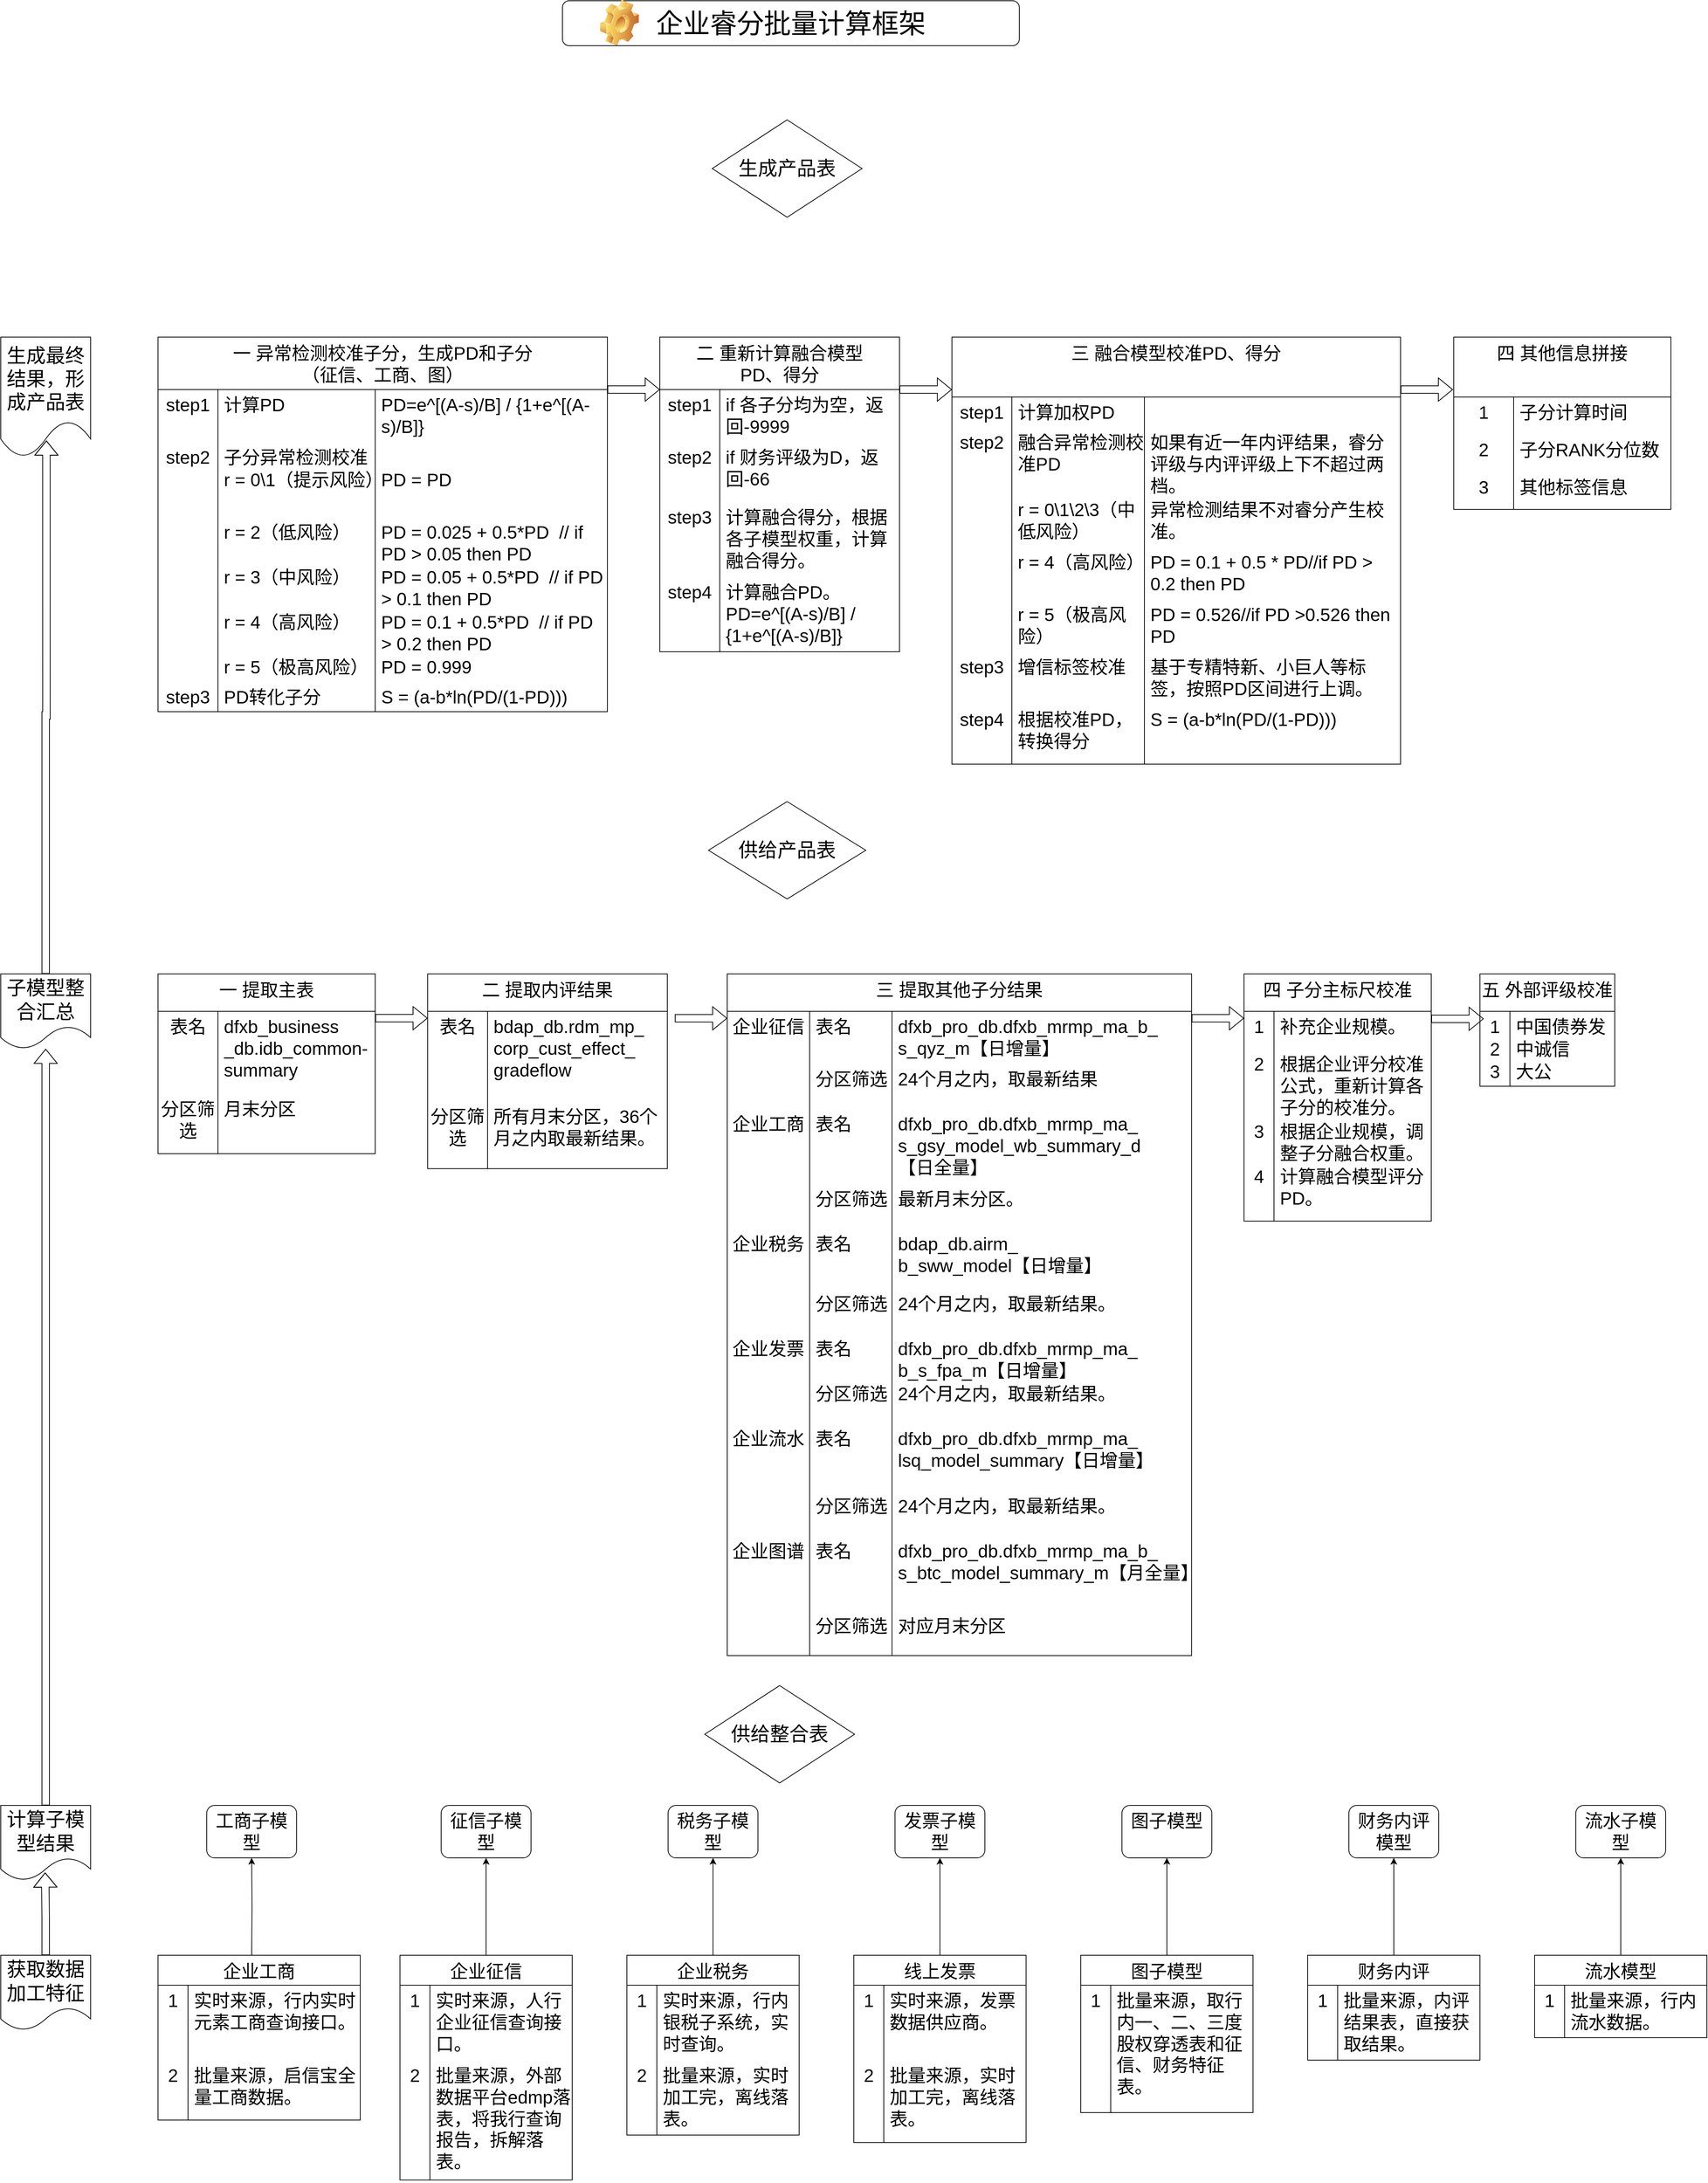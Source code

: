 <mxfile version="24.7.6">
  <diagram id="C5RBs43oDa-KdzZeNtuy" name="Page-1">
    <mxGraphModel dx="2049" dy="2000" grid="1" gridSize="10" guides="1" tooltips="1" connect="1" arrows="1" fold="1" page="1" pageScale="1" pageWidth="827" pageHeight="1169" math="0" shadow="0">
      <root>
        <mxCell id="WIyWlLk6GJQsqaUBKTNV-0" />
        <mxCell id="WIyWlLk6GJQsqaUBKTNV-1" parent="WIyWlLk6GJQsqaUBKTNV-0" />
        <mxCell id="BWipgjC80R4UF_NCCVxM-203" value="&lt;font style=&quot;font-size: 26px;&quot;&gt;供给产品表&lt;/font&gt;" style="rhombus;whiteSpace=wrap;html=1;fontSize=20;" parent="WIyWlLk6GJQsqaUBKTNV-1" vertex="1">
          <mxGeometry x="735" y="90" width="210" height="130" as="geometry" />
        </mxCell>
        <mxCell id="eW1roao2XsK2nCmsk1pP-12" value="二 重新计算融合模型&#xa;PD、得分" style="shape=table;startSize=70;container=1;collapsible=0;childLayout=tableLayout;fixedRows=1;rowLines=0;fontStyle=0;strokeColor=default;fontSize=24;labelBackgroundColor=none;verticalAlign=top;horizontal=1;" parent="WIyWlLk6GJQsqaUBKTNV-1" vertex="1">
          <mxGeometry x="670" y="-530" width="320" height="420" as="geometry" />
        </mxCell>
        <mxCell id="eW1roao2XsK2nCmsk1pP-13" value="" style="shape=tableRow;horizontal=0;startSize=0;swimlaneHead=0;swimlaneBody=0;top=0;left=0;bottom=0;right=0;collapsible=0;dropTarget=0;fillColor=none;points=[[0,0.5],[1,0.5]];portConstraint=eastwest;strokeColor=inherit;fontSize=24;verticalAlign=top;" parent="eW1roao2XsK2nCmsk1pP-12" vertex="1">
          <mxGeometry y="70" width="320" height="70" as="geometry" />
        </mxCell>
        <mxCell id="eW1roao2XsK2nCmsk1pP-14" value="step1" style="shape=partialRectangle;html=1;whiteSpace=wrap;connectable=0;fillColor=none;top=0;left=0;bottom=0;right=0;overflow=hidden;pointerEvents=1;strokeColor=inherit;fontSize=24;verticalAlign=top;" parent="eW1roao2XsK2nCmsk1pP-13" vertex="1">
          <mxGeometry width="80" height="70" as="geometry">
            <mxRectangle width="80" height="70" as="alternateBounds" />
          </mxGeometry>
        </mxCell>
        <mxCell id="eW1roao2XsK2nCmsk1pP-15" value="if 各子分均为空，返回-9999" style="shape=partialRectangle;html=1;whiteSpace=wrap;connectable=0;fillColor=none;top=0;left=0;bottom=0;right=0;align=left;spacingLeft=6;overflow=hidden;strokeColor=inherit;fontSize=24;verticalAlign=top;" parent="eW1roao2XsK2nCmsk1pP-13" vertex="1">
          <mxGeometry x="80" width="240" height="70" as="geometry">
            <mxRectangle width="240" height="70" as="alternateBounds" />
          </mxGeometry>
        </mxCell>
        <mxCell id="eW1roao2XsK2nCmsk1pP-16" value="" style="shape=tableRow;horizontal=0;startSize=0;swimlaneHead=0;swimlaneBody=0;top=0;left=0;bottom=0;right=0;collapsible=0;dropTarget=0;fillColor=none;points=[[0,0.5],[1,0.5]];portConstraint=eastwest;strokeColor=inherit;fontSize=24;verticalAlign=top;" parent="eW1roao2XsK2nCmsk1pP-12" vertex="1">
          <mxGeometry y="140" width="320" height="80" as="geometry" />
        </mxCell>
        <mxCell id="eW1roao2XsK2nCmsk1pP-17" value="step2" style="shape=partialRectangle;html=1;whiteSpace=wrap;connectable=0;fillColor=none;top=0;left=0;bottom=0;right=0;overflow=hidden;strokeColor=inherit;fontSize=24;verticalAlign=top;" parent="eW1roao2XsK2nCmsk1pP-16" vertex="1">
          <mxGeometry width="80" height="80" as="geometry">
            <mxRectangle width="80" height="80" as="alternateBounds" />
          </mxGeometry>
        </mxCell>
        <mxCell id="eW1roao2XsK2nCmsk1pP-18" value="if 财务评级为D，返回-66" style="shape=partialRectangle;html=1;whiteSpace=wrap;connectable=0;fillColor=none;top=0;left=0;bottom=0;right=0;align=left;spacingLeft=6;overflow=hidden;strokeColor=inherit;fontSize=24;verticalAlign=top;" parent="eW1roao2XsK2nCmsk1pP-16" vertex="1">
          <mxGeometry x="80" width="240" height="80" as="geometry">
            <mxRectangle width="240" height="80" as="alternateBounds" />
          </mxGeometry>
        </mxCell>
        <mxCell id="eW1roao2XsK2nCmsk1pP-19" value="" style="shape=tableRow;horizontal=0;startSize=0;swimlaneHead=0;swimlaneBody=0;top=0;left=0;bottom=0;right=0;collapsible=0;dropTarget=0;fillColor=none;points=[[0,0.5],[1,0.5]];portConstraint=eastwest;strokeColor=inherit;fontSize=24;verticalAlign=top;" parent="eW1roao2XsK2nCmsk1pP-12" vertex="1">
          <mxGeometry y="220" width="320" height="100" as="geometry" />
        </mxCell>
        <mxCell id="eW1roao2XsK2nCmsk1pP-20" value="step3" style="shape=partialRectangle;html=1;whiteSpace=wrap;connectable=0;fillColor=none;top=0;left=0;bottom=0;right=0;overflow=hidden;strokeColor=inherit;fontSize=24;verticalAlign=top;" parent="eW1roao2XsK2nCmsk1pP-19" vertex="1">
          <mxGeometry width="80" height="100" as="geometry">
            <mxRectangle width="80" height="100" as="alternateBounds" />
          </mxGeometry>
        </mxCell>
        <mxCell id="eW1roao2XsK2nCmsk1pP-21" value="计算融合得分，根据各子模型权重，计算融合得分。" style="shape=partialRectangle;html=1;whiteSpace=wrap;connectable=0;fillColor=none;top=0;left=0;bottom=0;right=0;align=left;spacingLeft=6;overflow=hidden;strokeColor=inherit;fontSize=24;verticalAlign=top;" parent="eW1roao2XsK2nCmsk1pP-19" vertex="1">
          <mxGeometry x="80" width="240" height="100" as="geometry">
            <mxRectangle width="240" height="100" as="alternateBounds" />
          </mxGeometry>
        </mxCell>
        <mxCell id="p7HOfpMz6Ps_uLDgcZ0B-0" value="" style="shape=tableRow;horizontal=0;startSize=0;swimlaneHead=0;swimlaneBody=0;top=0;left=0;bottom=0;right=0;collapsible=0;dropTarget=0;fillColor=none;points=[[0,0.5],[1,0.5]];portConstraint=eastwest;strokeColor=inherit;fontSize=24;verticalAlign=top;" parent="eW1roao2XsK2nCmsk1pP-12" vertex="1">
          <mxGeometry y="320" width="320" height="100" as="geometry" />
        </mxCell>
        <mxCell id="p7HOfpMz6Ps_uLDgcZ0B-1" value="step4" style="shape=partialRectangle;html=1;whiteSpace=wrap;connectable=0;fillColor=none;top=0;left=0;bottom=0;right=0;overflow=hidden;strokeColor=inherit;fontSize=24;verticalAlign=top;" parent="p7HOfpMz6Ps_uLDgcZ0B-0" vertex="1">
          <mxGeometry width="80" height="100" as="geometry">
            <mxRectangle width="80" height="100" as="alternateBounds" />
          </mxGeometry>
        </mxCell>
        <mxCell id="p7HOfpMz6Ps_uLDgcZ0B-2" value="计算融合PD。&lt;br style=&quot;font-size: 24px;&quot;&gt;PD=e^[(A-s)/B] / {1+e^[(A-s)/B]}" style="shape=partialRectangle;html=1;whiteSpace=wrap;connectable=0;fillColor=none;top=0;left=0;bottom=0;right=0;align=left;spacingLeft=6;overflow=hidden;strokeColor=inherit;fontSize=24;verticalAlign=top;" parent="p7HOfpMz6Ps_uLDgcZ0B-0" vertex="1">
          <mxGeometry x="80" width="240" height="100" as="geometry">
            <mxRectangle width="240" height="100" as="alternateBounds" />
          </mxGeometry>
        </mxCell>
        <mxCell id="eW1roao2XsK2nCmsk1pP-2" value="三 融合模型校准PD、得分" style="shape=table;startSize=80;container=1;collapsible=0;childLayout=tableLayout;fixedRows=1;rowLines=0;fontStyle=0;strokeColor=default;fontSize=24;shadow=0;verticalAlign=top;" parent="WIyWlLk6GJQsqaUBKTNV-1" vertex="1">
          <mxGeometry x="1060" y="-530" width="599" height="570" as="geometry" />
        </mxCell>
        <mxCell id="eW1roao2XsK2nCmsk1pP-3" value="" style="shape=tableRow;horizontal=0;startSize=0;swimlaneHead=0;swimlaneBody=0;top=0;left=0;bottom=0;right=0;collapsible=0;dropTarget=0;fillColor=none;points=[[0,0.5],[1,0.5]];portConstraint=eastwest;strokeColor=inherit;fontSize=24;verticalAlign=top;" parent="eW1roao2XsK2nCmsk1pP-2" vertex="1">
          <mxGeometry y="80" width="599" height="40" as="geometry" />
        </mxCell>
        <mxCell id="eW1roao2XsK2nCmsk1pP-4" value="step1" style="shape=partialRectangle;html=1;whiteSpace=wrap;connectable=0;fillColor=none;top=0;left=0;bottom=0;right=0;overflow=hidden;pointerEvents=1;strokeColor=inherit;fontSize=24;verticalAlign=top;" parent="eW1roao2XsK2nCmsk1pP-3" vertex="1">
          <mxGeometry width="80" height="40" as="geometry">
            <mxRectangle width="80" height="40" as="alternateBounds" />
          </mxGeometry>
        </mxCell>
        <mxCell id="eW1roao2XsK2nCmsk1pP-5" value="计算加权PD" style="shape=partialRectangle;html=1;whiteSpace=wrap;connectable=0;fillColor=none;top=0;left=0;bottom=0;right=0;align=left;spacingLeft=6;overflow=hidden;strokeColor=inherit;fontSize=24;verticalAlign=top;" parent="eW1roao2XsK2nCmsk1pP-3" vertex="1">
          <mxGeometry x="80" width="177" height="40" as="geometry">
            <mxRectangle width="177" height="40" as="alternateBounds" />
          </mxGeometry>
        </mxCell>
        <mxCell id="eW1roao2XsK2nCmsk1pP-26" value="" style="shape=partialRectangle;html=1;whiteSpace=wrap;connectable=0;fillColor=none;top=0;left=0;bottom=0;right=0;align=left;spacingLeft=6;overflow=hidden;strokeColor=inherit;fontSize=24;verticalAlign=top;" parent="eW1roao2XsK2nCmsk1pP-3" vertex="1">
          <mxGeometry x="257" width="342" height="40" as="geometry">
            <mxRectangle width="342" height="40" as="alternateBounds" />
          </mxGeometry>
        </mxCell>
        <mxCell id="eW1roao2XsK2nCmsk1pP-6" value="" style="shape=tableRow;horizontal=0;startSize=0;swimlaneHead=0;swimlaneBody=0;top=0;left=0;bottom=0;right=0;collapsible=0;dropTarget=0;fillColor=none;points=[[0,0.5],[1,0.5]];portConstraint=eastwest;strokeColor=inherit;fontSize=24;verticalAlign=top;" parent="eW1roao2XsK2nCmsk1pP-2" vertex="1">
          <mxGeometry y="120" width="599" height="90" as="geometry" />
        </mxCell>
        <mxCell id="eW1roao2XsK2nCmsk1pP-7" value="step2" style="shape=partialRectangle;html=1;whiteSpace=wrap;connectable=0;fillColor=none;top=0;left=0;bottom=0;right=0;overflow=hidden;strokeColor=inherit;fontSize=24;verticalAlign=top;" parent="eW1roao2XsK2nCmsk1pP-6" vertex="1">
          <mxGeometry width="80" height="90" as="geometry">
            <mxRectangle width="80" height="90" as="alternateBounds" />
          </mxGeometry>
        </mxCell>
        <mxCell id="eW1roao2XsK2nCmsk1pP-8" value="融合异常检测校准PD" style="shape=partialRectangle;html=1;whiteSpace=wrap;connectable=0;fillColor=none;top=0;left=0;bottom=0;right=0;align=left;spacingLeft=6;overflow=hidden;strokeColor=inherit;fontSize=24;verticalAlign=top;" parent="eW1roao2XsK2nCmsk1pP-6" vertex="1">
          <mxGeometry x="80" width="177" height="90" as="geometry">
            <mxRectangle width="177" height="90" as="alternateBounds" />
          </mxGeometry>
        </mxCell>
        <mxCell id="eW1roao2XsK2nCmsk1pP-27" value="如果有近一年内评结果，睿分评级与内评评级上下不超过两档。" style="shape=partialRectangle;html=1;whiteSpace=wrap;connectable=0;fillColor=none;top=0;left=0;bottom=0;right=0;align=left;spacingLeft=6;overflow=hidden;strokeColor=inherit;fontSize=24;verticalAlign=top;" parent="eW1roao2XsK2nCmsk1pP-6" vertex="1">
          <mxGeometry x="257" width="342" height="90" as="geometry">
            <mxRectangle width="342" height="90" as="alternateBounds" />
          </mxGeometry>
        </mxCell>
        <mxCell id="eW1roao2XsK2nCmsk1pP-9" value="" style="shape=tableRow;horizontal=0;startSize=0;swimlaneHead=0;swimlaneBody=0;top=0;left=0;bottom=0;right=0;collapsible=0;dropTarget=0;fillColor=none;points=[[0,0.5],[1,0.5]];portConstraint=eastwest;strokeColor=inherit;fontSize=24;verticalAlign=top;" parent="eW1roao2XsK2nCmsk1pP-2" vertex="1">
          <mxGeometry y="210" width="599" height="70" as="geometry" />
        </mxCell>
        <mxCell id="eW1roao2XsK2nCmsk1pP-10" value="" style="shape=partialRectangle;html=1;whiteSpace=wrap;connectable=0;fillColor=none;top=0;left=0;bottom=0;right=0;overflow=hidden;strokeColor=inherit;fontSize=24;verticalAlign=top;" parent="eW1roao2XsK2nCmsk1pP-9" vertex="1">
          <mxGeometry width="80" height="70" as="geometry">
            <mxRectangle width="80" height="70" as="alternateBounds" />
          </mxGeometry>
        </mxCell>
        <mxCell id="eW1roao2XsK2nCmsk1pP-11" value="r = 0\1\2\3（中低风险）" style="shape=partialRectangle;html=1;whiteSpace=wrap;connectable=0;fillColor=none;top=0;left=0;bottom=0;right=0;align=left;spacingLeft=6;overflow=hidden;strokeColor=inherit;fontSize=24;verticalAlign=top;" parent="eW1roao2XsK2nCmsk1pP-9" vertex="1">
          <mxGeometry x="80" width="177" height="70" as="geometry">
            <mxRectangle width="177" height="70" as="alternateBounds" />
          </mxGeometry>
        </mxCell>
        <mxCell id="eW1roao2XsK2nCmsk1pP-28" value="异常检测结果不对睿分产生校准。" style="shape=partialRectangle;html=1;whiteSpace=wrap;connectable=0;fillColor=none;top=0;left=0;bottom=0;right=0;align=left;spacingLeft=6;overflow=hidden;strokeColor=inherit;fontSize=24;verticalAlign=top;" parent="eW1roao2XsK2nCmsk1pP-9" vertex="1">
          <mxGeometry x="257" width="342" height="70" as="geometry">
            <mxRectangle width="342" height="70" as="alternateBounds" />
          </mxGeometry>
        </mxCell>
        <mxCell id="eW1roao2XsK2nCmsk1pP-29" value="" style="shape=tableRow;horizontal=0;startSize=0;swimlaneHead=0;swimlaneBody=0;top=0;left=0;bottom=0;right=0;collapsible=0;dropTarget=0;fillColor=none;points=[[0,0.5],[1,0.5]];portConstraint=eastwest;strokeColor=inherit;fontSize=24;verticalAlign=top;" parent="eW1roao2XsK2nCmsk1pP-2" vertex="1">
          <mxGeometry y="280" width="599" height="70" as="geometry" />
        </mxCell>
        <mxCell id="eW1roao2XsK2nCmsk1pP-30" value="" style="shape=partialRectangle;html=1;whiteSpace=wrap;connectable=0;fillColor=none;top=0;left=0;bottom=0;right=0;overflow=hidden;strokeColor=inherit;fontSize=24;verticalAlign=top;" parent="eW1roao2XsK2nCmsk1pP-29" vertex="1">
          <mxGeometry width="80" height="70" as="geometry">
            <mxRectangle width="80" height="70" as="alternateBounds" />
          </mxGeometry>
        </mxCell>
        <mxCell id="eW1roao2XsK2nCmsk1pP-31" value="r = 4（高风险）" style="shape=partialRectangle;html=1;whiteSpace=wrap;connectable=0;fillColor=none;top=0;left=0;bottom=0;right=0;align=left;spacingLeft=6;overflow=hidden;strokeColor=inherit;fontSize=24;verticalAlign=top;" parent="eW1roao2XsK2nCmsk1pP-29" vertex="1">
          <mxGeometry x="80" width="177" height="70" as="geometry">
            <mxRectangle width="177" height="70" as="alternateBounds" />
          </mxGeometry>
        </mxCell>
        <mxCell id="eW1roao2XsK2nCmsk1pP-32" value="PD = 0.1 + 0.5 * PD//if PD &amp;gt; 0.2 then PD" style="shape=partialRectangle;html=1;whiteSpace=wrap;connectable=0;fillColor=none;top=0;left=0;bottom=0;right=0;align=left;spacingLeft=6;overflow=hidden;strokeColor=inherit;fontSize=24;verticalAlign=top;" parent="eW1roao2XsK2nCmsk1pP-29" vertex="1">
          <mxGeometry x="257" width="342" height="70" as="geometry">
            <mxRectangle width="342" height="70" as="alternateBounds" />
          </mxGeometry>
        </mxCell>
        <mxCell id="eW1roao2XsK2nCmsk1pP-33" value="" style="shape=tableRow;horizontal=0;startSize=0;swimlaneHead=0;swimlaneBody=0;top=0;left=0;bottom=0;right=0;collapsible=0;dropTarget=0;fillColor=none;points=[[0,0.5],[1,0.5]];portConstraint=eastwest;strokeColor=inherit;fontSize=24;verticalAlign=top;" parent="eW1roao2XsK2nCmsk1pP-2" vertex="1">
          <mxGeometry y="350" width="599" height="70" as="geometry" />
        </mxCell>
        <mxCell id="eW1roao2XsK2nCmsk1pP-34" value="" style="shape=partialRectangle;html=1;whiteSpace=wrap;connectable=0;fillColor=none;top=0;left=0;bottom=0;right=0;overflow=hidden;strokeColor=inherit;fontSize=24;verticalAlign=top;" parent="eW1roao2XsK2nCmsk1pP-33" vertex="1">
          <mxGeometry width="80" height="70" as="geometry">
            <mxRectangle width="80" height="70" as="alternateBounds" />
          </mxGeometry>
        </mxCell>
        <mxCell id="eW1roao2XsK2nCmsk1pP-35" value="r = 5（极高风险）" style="shape=partialRectangle;html=1;whiteSpace=wrap;connectable=0;fillColor=none;top=0;left=0;bottom=0;right=0;align=left;spacingLeft=6;overflow=hidden;strokeColor=inherit;fontSize=24;verticalAlign=top;" parent="eW1roao2XsK2nCmsk1pP-33" vertex="1">
          <mxGeometry x="80" width="177" height="70" as="geometry">
            <mxRectangle width="177" height="70" as="alternateBounds" />
          </mxGeometry>
        </mxCell>
        <mxCell id="eW1roao2XsK2nCmsk1pP-36" value="PD = 0.526//if PD &amp;gt;0.526 then PD&amp;nbsp;&amp;nbsp;" style="shape=partialRectangle;html=1;whiteSpace=wrap;connectable=0;fillColor=none;top=0;left=0;bottom=0;right=0;align=left;spacingLeft=6;overflow=hidden;strokeColor=inherit;fontSize=24;verticalAlign=top;" parent="eW1roao2XsK2nCmsk1pP-33" vertex="1">
          <mxGeometry x="257" width="342" height="70" as="geometry">
            <mxRectangle width="342" height="70" as="alternateBounds" />
          </mxGeometry>
        </mxCell>
        <mxCell id="p7HOfpMz6Ps_uLDgcZ0B-24" value="" style="shape=tableRow;horizontal=0;startSize=0;swimlaneHead=0;swimlaneBody=0;top=0;left=0;bottom=0;right=0;collapsible=0;dropTarget=0;fillColor=none;points=[[0,0.5],[1,0.5]];portConstraint=eastwest;strokeColor=inherit;fontSize=24;verticalAlign=top;" parent="eW1roao2XsK2nCmsk1pP-2" vertex="1">
          <mxGeometry y="420" width="599" height="70" as="geometry" />
        </mxCell>
        <mxCell id="p7HOfpMz6Ps_uLDgcZ0B-25" value="step3" style="shape=partialRectangle;html=1;whiteSpace=wrap;connectable=0;fillColor=none;top=0;left=0;bottom=0;right=0;overflow=hidden;strokeColor=inherit;fontSize=24;verticalAlign=top;" parent="p7HOfpMz6Ps_uLDgcZ0B-24" vertex="1">
          <mxGeometry width="80" height="70" as="geometry">
            <mxRectangle width="80" height="70" as="alternateBounds" />
          </mxGeometry>
        </mxCell>
        <mxCell id="p7HOfpMz6Ps_uLDgcZ0B-26" value="增信标签校准" style="shape=partialRectangle;html=1;whiteSpace=wrap;connectable=0;fillColor=none;top=0;left=0;bottom=0;right=0;align=left;spacingLeft=6;overflow=hidden;strokeColor=inherit;fontSize=24;verticalAlign=top;" parent="p7HOfpMz6Ps_uLDgcZ0B-24" vertex="1">
          <mxGeometry x="80" width="177" height="70" as="geometry">
            <mxRectangle width="177" height="70" as="alternateBounds" />
          </mxGeometry>
        </mxCell>
        <mxCell id="p7HOfpMz6Ps_uLDgcZ0B-27" value="基于专精特新、小巨人等标签，按照PD区间进行上调。" style="shape=partialRectangle;html=1;whiteSpace=wrap;connectable=0;fillColor=none;top=0;left=0;bottom=0;right=0;align=left;spacingLeft=6;overflow=hidden;strokeColor=inherit;fontSize=24;verticalAlign=top;" parent="p7HOfpMz6Ps_uLDgcZ0B-24" vertex="1">
          <mxGeometry x="257" width="342" height="70" as="geometry">
            <mxRectangle width="342" height="70" as="alternateBounds" />
          </mxGeometry>
        </mxCell>
        <mxCell id="p7HOfpMz6Ps_uLDgcZ0B-28" value="" style="shape=tableRow;horizontal=0;startSize=0;swimlaneHead=0;swimlaneBody=0;top=0;left=0;bottom=0;right=0;collapsible=0;dropTarget=0;fillColor=none;points=[[0,0.5],[1,0.5]];portConstraint=eastwest;strokeColor=inherit;fontSize=24;verticalAlign=top;" parent="eW1roao2XsK2nCmsk1pP-2" vertex="1">
          <mxGeometry y="490" width="599" height="80" as="geometry" />
        </mxCell>
        <mxCell id="p7HOfpMz6Ps_uLDgcZ0B-29" value="step4" style="shape=partialRectangle;html=1;whiteSpace=wrap;connectable=0;fillColor=none;top=0;left=0;bottom=0;right=0;overflow=hidden;strokeColor=inherit;fontSize=24;verticalAlign=top;" parent="p7HOfpMz6Ps_uLDgcZ0B-28" vertex="1">
          <mxGeometry width="80" height="80" as="geometry">
            <mxRectangle width="80" height="80" as="alternateBounds" />
          </mxGeometry>
        </mxCell>
        <mxCell id="p7HOfpMz6Ps_uLDgcZ0B-30" value="根据校准PD，转换得分" style="shape=partialRectangle;html=1;whiteSpace=wrap;connectable=0;fillColor=none;top=0;left=0;bottom=0;right=0;align=left;spacingLeft=6;overflow=hidden;strokeColor=inherit;fontSize=24;verticalAlign=top;" parent="p7HOfpMz6Ps_uLDgcZ0B-28" vertex="1">
          <mxGeometry x="80" width="177" height="80" as="geometry">
            <mxRectangle width="177" height="80" as="alternateBounds" />
          </mxGeometry>
        </mxCell>
        <mxCell id="p7HOfpMz6Ps_uLDgcZ0B-31" value="S = (a-b*ln(PD/(1-PD)))" style="shape=partialRectangle;html=1;whiteSpace=wrap;connectable=0;fillColor=none;top=0;left=0;bottom=0;right=0;align=left;spacingLeft=6;overflow=hidden;strokeColor=inherit;fontSize=24;verticalAlign=top;" parent="p7HOfpMz6Ps_uLDgcZ0B-28" vertex="1">
          <mxGeometry x="257" width="342" height="80" as="geometry">
            <mxRectangle width="342" height="80" as="alternateBounds" />
          </mxGeometry>
        </mxCell>
        <mxCell id="eW1roao2XsK2nCmsk1pP-45" value="一 异常检测校准子分，生成PD和子分&#xa;（征信、工商、图）" style="shape=table;startSize=70;container=1;collapsible=0;childLayout=tableLayout;fixedRows=1;rowLines=0;fontStyle=0;strokeColor=default;fontSize=24;shadow=0;verticalAlign=top;" parent="WIyWlLk6GJQsqaUBKTNV-1" vertex="1">
          <mxGeometry y="-530" width="600" height="500" as="geometry" />
        </mxCell>
        <mxCell id="eW1roao2XsK2nCmsk1pP-46" value="" style="shape=tableRow;horizontal=0;startSize=0;swimlaneHead=0;swimlaneBody=0;top=0;left=0;bottom=0;right=0;collapsible=0;dropTarget=0;fillColor=none;points=[[0,0.5],[1,0.5]];portConstraint=eastwest;strokeColor=inherit;fontSize=24;verticalAlign=top;" parent="eW1roao2XsK2nCmsk1pP-45" vertex="1">
          <mxGeometry y="70" width="600" height="70" as="geometry" />
        </mxCell>
        <mxCell id="eW1roao2XsK2nCmsk1pP-47" value="step1" style="shape=partialRectangle;html=1;whiteSpace=wrap;connectable=0;fillColor=none;top=0;left=0;bottom=0;right=0;overflow=hidden;pointerEvents=1;strokeColor=inherit;fontSize=24;verticalAlign=top;" parent="eW1roao2XsK2nCmsk1pP-46" vertex="1">
          <mxGeometry width="80" height="70" as="geometry">
            <mxRectangle width="80" height="70" as="alternateBounds" />
          </mxGeometry>
        </mxCell>
        <mxCell id="eW1roao2XsK2nCmsk1pP-48" value="计算PD" style="shape=partialRectangle;html=1;whiteSpace=wrap;connectable=0;fillColor=none;top=0;left=0;bottom=0;right=0;align=left;spacingLeft=6;overflow=hidden;strokeColor=inherit;fontSize=24;verticalAlign=top;" parent="eW1roao2XsK2nCmsk1pP-46" vertex="1">
          <mxGeometry x="80" width="210" height="70" as="geometry">
            <mxRectangle width="210" height="70" as="alternateBounds" />
          </mxGeometry>
        </mxCell>
        <mxCell id="eW1roao2XsK2nCmsk1pP-49" value="PD=e^[(A-s)/B] / {1+e^[(A-s)/B]}" style="shape=partialRectangle;html=1;whiteSpace=wrap;connectable=0;fillColor=none;top=0;left=0;bottom=0;right=0;align=left;spacingLeft=6;overflow=hidden;strokeColor=inherit;fontSize=24;verticalAlign=top;" parent="eW1roao2XsK2nCmsk1pP-46" vertex="1">
          <mxGeometry x="290" width="310" height="70" as="geometry">
            <mxRectangle width="310" height="70" as="alternateBounds" />
          </mxGeometry>
        </mxCell>
        <mxCell id="eW1roao2XsK2nCmsk1pP-50" value="" style="shape=tableRow;horizontal=0;startSize=0;swimlaneHead=0;swimlaneBody=0;top=0;left=0;bottom=0;right=0;collapsible=0;dropTarget=0;fillColor=none;points=[[0,0.5],[1,0.5]];portConstraint=eastwest;strokeColor=inherit;fontSize=24;verticalAlign=top;" parent="eW1roao2XsK2nCmsk1pP-45" vertex="1">
          <mxGeometry y="140" width="600" height="30" as="geometry" />
        </mxCell>
        <mxCell id="eW1roao2XsK2nCmsk1pP-51" value="step2" style="shape=partialRectangle;html=1;whiteSpace=wrap;connectable=0;fillColor=none;top=0;left=0;bottom=0;right=0;overflow=hidden;strokeColor=inherit;fontSize=24;verticalAlign=top;" parent="eW1roao2XsK2nCmsk1pP-50" vertex="1">
          <mxGeometry width="80" height="30" as="geometry">
            <mxRectangle width="80" height="30" as="alternateBounds" />
          </mxGeometry>
        </mxCell>
        <mxCell id="eW1roao2XsK2nCmsk1pP-52" value="子分异常检测校准" style="shape=partialRectangle;html=1;whiteSpace=wrap;connectable=0;fillColor=none;top=0;left=0;bottom=0;right=0;align=left;spacingLeft=6;overflow=hidden;strokeColor=inherit;fontSize=24;verticalAlign=top;" parent="eW1roao2XsK2nCmsk1pP-50" vertex="1">
          <mxGeometry x="80" width="210" height="30" as="geometry">
            <mxRectangle width="210" height="30" as="alternateBounds" />
          </mxGeometry>
        </mxCell>
        <mxCell id="eW1roao2XsK2nCmsk1pP-53" style="shape=partialRectangle;html=1;whiteSpace=wrap;connectable=0;fillColor=none;top=0;left=0;bottom=0;right=0;align=left;spacingLeft=6;overflow=hidden;strokeColor=inherit;fontSize=24;verticalAlign=top;" parent="eW1roao2XsK2nCmsk1pP-50" vertex="1">
          <mxGeometry x="290" width="310" height="30" as="geometry">
            <mxRectangle width="310" height="30" as="alternateBounds" />
          </mxGeometry>
        </mxCell>
        <mxCell id="eW1roao2XsK2nCmsk1pP-54" value="" style="shape=tableRow;horizontal=0;startSize=0;swimlaneHead=0;swimlaneBody=0;top=0;left=0;bottom=0;right=0;collapsible=0;dropTarget=0;fillColor=none;points=[[0,0.5],[1,0.5]];portConstraint=eastwest;strokeColor=inherit;fontSize=24;verticalAlign=top;" parent="eW1roao2XsK2nCmsk1pP-45" vertex="1">
          <mxGeometry y="170" width="600" height="70" as="geometry" />
        </mxCell>
        <mxCell id="eW1roao2XsK2nCmsk1pP-55" value="" style="shape=partialRectangle;html=1;whiteSpace=wrap;connectable=0;fillColor=none;top=0;left=0;bottom=0;right=0;overflow=hidden;strokeColor=inherit;fontSize=24;verticalAlign=top;" parent="eW1roao2XsK2nCmsk1pP-54" vertex="1">
          <mxGeometry width="80" height="70" as="geometry">
            <mxRectangle width="80" height="70" as="alternateBounds" />
          </mxGeometry>
        </mxCell>
        <mxCell id="eW1roao2XsK2nCmsk1pP-56" value="r = 0\1（提示风险）" style="shape=partialRectangle;html=1;whiteSpace=wrap;connectable=0;fillColor=none;top=0;left=0;bottom=0;right=0;align=left;spacingLeft=6;overflow=hidden;strokeColor=inherit;fontSize=24;verticalAlign=top;" parent="eW1roao2XsK2nCmsk1pP-54" vertex="1">
          <mxGeometry x="80" width="210" height="70" as="geometry">
            <mxRectangle width="210" height="70" as="alternateBounds" />
          </mxGeometry>
        </mxCell>
        <mxCell id="eW1roao2XsK2nCmsk1pP-57" value="PD = PD" style="shape=partialRectangle;html=1;whiteSpace=wrap;connectable=0;fillColor=none;top=0;left=0;bottom=0;right=0;align=left;spacingLeft=6;overflow=hidden;strokeColor=inherit;fontSize=24;verticalAlign=top;" parent="eW1roao2XsK2nCmsk1pP-54" vertex="1">
          <mxGeometry x="290" width="310" height="70" as="geometry">
            <mxRectangle width="310" height="70" as="alternateBounds" />
          </mxGeometry>
        </mxCell>
        <mxCell id="eW1roao2XsK2nCmsk1pP-58" value="" style="shape=tableRow;horizontal=0;startSize=0;swimlaneHead=0;swimlaneBody=0;top=0;left=0;bottom=0;right=0;collapsible=0;dropTarget=0;fillColor=none;points=[[0,0.5],[1,0.5]];portConstraint=eastwest;strokeColor=inherit;fontSize=24;verticalAlign=top;" parent="eW1roao2XsK2nCmsk1pP-45" vertex="1">
          <mxGeometry y="240" width="600" height="60" as="geometry" />
        </mxCell>
        <mxCell id="eW1roao2XsK2nCmsk1pP-59" value="" style="shape=partialRectangle;html=1;whiteSpace=wrap;connectable=0;fillColor=none;top=0;left=0;bottom=0;right=0;overflow=hidden;strokeColor=inherit;fontSize=24;verticalAlign=top;" parent="eW1roao2XsK2nCmsk1pP-58" vertex="1">
          <mxGeometry width="80" height="60" as="geometry">
            <mxRectangle width="80" height="60" as="alternateBounds" />
          </mxGeometry>
        </mxCell>
        <mxCell id="eW1roao2XsK2nCmsk1pP-60" value="r = 2（低风险）" style="shape=partialRectangle;html=1;whiteSpace=wrap;connectable=0;fillColor=none;top=0;left=0;bottom=0;right=0;align=left;spacingLeft=6;overflow=hidden;strokeColor=inherit;fontSize=24;verticalAlign=top;" parent="eW1roao2XsK2nCmsk1pP-58" vertex="1">
          <mxGeometry x="80" width="210" height="60" as="geometry">
            <mxRectangle width="210" height="60" as="alternateBounds" />
          </mxGeometry>
        </mxCell>
        <mxCell id="eW1roao2XsK2nCmsk1pP-61" value="PD = 0.025 + 0.5*PD&amp;nbsp; // if PD &amp;gt; 0.05 then PD&amp;nbsp;" style="shape=partialRectangle;html=1;whiteSpace=wrap;connectable=0;fillColor=none;top=0;left=0;bottom=0;right=0;align=left;spacingLeft=6;overflow=hidden;strokeColor=inherit;fontSize=24;verticalAlign=top;" parent="eW1roao2XsK2nCmsk1pP-58" vertex="1">
          <mxGeometry x="290" width="310" height="60" as="geometry">
            <mxRectangle width="310" height="60" as="alternateBounds" />
          </mxGeometry>
        </mxCell>
        <mxCell id="eW1roao2XsK2nCmsk1pP-62" value="" style="shape=tableRow;horizontal=0;startSize=0;swimlaneHead=0;swimlaneBody=0;top=0;left=0;bottom=0;right=0;collapsible=0;dropTarget=0;fillColor=none;points=[[0,0.5],[1,0.5]];portConstraint=eastwest;strokeColor=inherit;fontSize=24;verticalAlign=top;" parent="eW1roao2XsK2nCmsk1pP-45" vertex="1">
          <mxGeometry y="300" width="600" height="60" as="geometry" />
        </mxCell>
        <mxCell id="eW1roao2XsK2nCmsk1pP-63" value="" style="shape=partialRectangle;html=1;whiteSpace=wrap;connectable=0;fillColor=none;top=0;left=0;bottom=0;right=0;overflow=hidden;strokeColor=inherit;fontSize=24;verticalAlign=top;" parent="eW1roao2XsK2nCmsk1pP-62" vertex="1">
          <mxGeometry width="80" height="60" as="geometry">
            <mxRectangle width="80" height="60" as="alternateBounds" />
          </mxGeometry>
        </mxCell>
        <mxCell id="eW1roao2XsK2nCmsk1pP-64" value="r = 3（中风险）" style="shape=partialRectangle;html=1;whiteSpace=wrap;connectable=0;fillColor=none;top=0;left=0;bottom=0;right=0;align=left;spacingLeft=6;overflow=hidden;strokeColor=inherit;fontSize=24;verticalAlign=top;" parent="eW1roao2XsK2nCmsk1pP-62" vertex="1">
          <mxGeometry x="80" width="210" height="60" as="geometry">
            <mxRectangle width="210" height="60" as="alternateBounds" />
          </mxGeometry>
        </mxCell>
        <mxCell id="eW1roao2XsK2nCmsk1pP-65" value="PD = 0.05 + 0.5*PD&amp;nbsp; // if PD &amp;gt; 0.1 then PD&amp;nbsp;" style="shape=partialRectangle;html=1;whiteSpace=wrap;connectable=0;fillColor=none;top=0;left=0;bottom=0;right=0;align=left;spacingLeft=6;overflow=hidden;strokeColor=inherit;fontSize=24;verticalAlign=top;" parent="eW1roao2XsK2nCmsk1pP-62" vertex="1">
          <mxGeometry x="290" width="310" height="60" as="geometry">
            <mxRectangle width="310" height="60" as="alternateBounds" />
          </mxGeometry>
        </mxCell>
        <mxCell id="eW1roao2XsK2nCmsk1pP-74" value="" style="shape=tableRow;horizontal=0;startSize=0;swimlaneHead=0;swimlaneBody=0;top=0;left=0;bottom=0;right=0;collapsible=0;dropTarget=0;fillColor=none;points=[[0,0.5],[1,0.5]];portConstraint=eastwest;strokeColor=inherit;fontSize=24;verticalAlign=top;" parent="eW1roao2XsK2nCmsk1pP-45" vertex="1">
          <mxGeometry y="360" width="600" height="60" as="geometry" />
        </mxCell>
        <mxCell id="eW1roao2XsK2nCmsk1pP-75" value="" style="shape=partialRectangle;html=1;whiteSpace=wrap;connectable=0;fillColor=none;top=0;left=0;bottom=0;right=0;overflow=hidden;strokeColor=inherit;fontSize=24;verticalAlign=top;" parent="eW1roao2XsK2nCmsk1pP-74" vertex="1">
          <mxGeometry width="80" height="60" as="geometry">
            <mxRectangle width="80" height="60" as="alternateBounds" />
          </mxGeometry>
        </mxCell>
        <mxCell id="eW1roao2XsK2nCmsk1pP-76" value="r = 4（高风险）" style="shape=partialRectangle;html=1;whiteSpace=wrap;connectable=0;fillColor=none;top=0;left=0;bottom=0;right=0;align=left;spacingLeft=6;overflow=hidden;strokeColor=inherit;fontSize=24;verticalAlign=top;" parent="eW1roao2XsK2nCmsk1pP-74" vertex="1">
          <mxGeometry x="80" width="210" height="60" as="geometry">
            <mxRectangle width="210" height="60" as="alternateBounds" />
          </mxGeometry>
        </mxCell>
        <mxCell id="eW1roao2XsK2nCmsk1pP-77" value="PD = 0.1 + 0.5*PD&amp;nbsp; // if PD &amp;gt; 0.2 then PD&amp;nbsp;" style="shape=partialRectangle;html=1;whiteSpace=wrap;connectable=0;fillColor=none;top=0;left=0;bottom=0;right=0;align=left;spacingLeft=6;overflow=hidden;strokeColor=inherit;fontSize=24;verticalAlign=top;" parent="eW1roao2XsK2nCmsk1pP-74" vertex="1">
          <mxGeometry x="290" width="310" height="60" as="geometry">
            <mxRectangle width="310" height="60" as="alternateBounds" />
          </mxGeometry>
        </mxCell>
        <mxCell id="eW1roao2XsK2nCmsk1pP-78" value="" style="shape=tableRow;horizontal=0;startSize=0;swimlaneHead=0;swimlaneBody=0;top=0;left=0;bottom=0;right=0;collapsible=0;dropTarget=0;fillColor=none;points=[[0,0.5],[1,0.5]];portConstraint=eastwest;strokeColor=inherit;fontSize=24;verticalAlign=top;" parent="eW1roao2XsK2nCmsk1pP-45" vertex="1">
          <mxGeometry y="420" width="600" height="40" as="geometry" />
        </mxCell>
        <mxCell id="eW1roao2XsK2nCmsk1pP-79" value="" style="shape=partialRectangle;html=1;whiteSpace=wrap;connectable=0;fillColor=none;top=0;left=0;bottom=0;right=0;overflow=hidden;strokeColor=inherit;fontSize=24;verticalAlign=top;" parent="eW1roao2XsK2nCmsk1pP-78" vertex="1">
          <mxGeometry width="80" height="40" as="geometry">
            <mxRectangle width="80" height="40" as="alternateBounds" />
          </mxGeometry>
        </mxCell>
        <mxCell id="eW1roao2XsK2nCmsk1pP-80" value="r = 5（极高风险）" style="shape=partialRectangle;html=1;whiteSpace=wrap;connectable=0;fillColor=none;top=0;left=0;bottom=0;right=0;align=left;spacingLeft=6;overflow=hidden;strokeColor=inherit;fontSize=24;verticalAlign=top;" parent="eW1roao2XsK2nCmsk1pP-78" vertex="1">
          <mxGeometry x="80" width="210" height="40" as="geometry">
            <mxRectangle width="210" height="40" as="alternateBounds" />
          </mxGeometry>
        </mxCell>
        <mxCell id="eW1roao2XsK2nCmsk1pP-81" value="PD = 0.999" style="shape=partialRectangle;html=1;whiteSpace=wrap;connectable=0;fillColor=none;top=0;left=0;bottom=0;right=0;align=left;spacingLeft=6;overflow=hidden;strokeColor=inherit;fontSize=24;verticalAlign=top;" parent="eW1roao2XsK2nCmsk1pP-78" vertex="1">
          <mxGeometry x="290" width="310" height="40" as="geometry">
            <mxRectangle width="310" height="40" as="alternateBounds" />
          </mxGeometry>
        </mxCell>
        <mxCell id="eW1roao2XsK2nCmsk1pP-66" value="" style="shape=tableRow;horizontal=0;startSize=0;swimlaneHead=0;swimlaneBody=0;top=0;left=0;bottom=0;right=0;collapsible=0;dropTarget=0;fillColor=none;points=[[0,0.5],[1,0.5]];portConstraint=eastwest;strokeColor=inherit;fontSize=24;verticalAlign=top;" parent="eW1roao2XsK2nCmsk1pP-45" vertex="1">
          <mxGeometry y="460" width="600" height="40" as="geometry" />
        </mxCell>
        <mxCell id="eW1roao2XsK2nCmsk1pP-67" value="step3" style="shape=partialRectangle;html=1;whiteSpace=wrap;connectable=0;fillColor=none;top=0;left=0;bottom=0;right=0;overflow=hidden;strokeColor=inherit;fontSize=24;verticalAlign=top;" parent="eW1roao2XsK2nCmsk1pP-66" vertex="1">
          <mxGeometry width="80" height="40" as="geometry">
            <mxRectangle width="80" height="40" as="alternateBounds" />
          </mxGeometry>
        </mxCell>
        <mxCell id="eW1roao2XsK2nCmsk1pP-68" value="PD转化子分" style="shape=partialRectangle;html=1;whiteSpace=wrap;connectable=0;fillColor=none;top=0;left=0;bottom=0;right=0;align=left;spacingLeft=6;overflow=hidden;strokeColor=inherit;fontSize=24;verticalAlign=top;" parent="eW1roao2XsK2nCmsk1pP-66" vertex="1">
          <mxGeometry x="80" width="210" height="40" as="geometry">
            <mxRectangle width="210" height="40" as="alternateBounds" />
          </mxGeometry>
        </mxCell>
        <mxCell id="eW1roao2XsK2nCmsk1pP-69" value="S = (a-b*ln(PD/(1-PD)))" style="shape=partialRectangle;html=1;whiteSpace=wrap;connectable=0;fillColor=none;top=0;left=0;bottom=0;right=0;align=left;spacingLeft=6;overflow=hidden;strokeColor=inherit;fontSize=24;verticalAlign=top;" parent="eW1roao2XsK2nCmsk1pP-66" vertex="1">
          <mxGeometry x="290" width="310" height="40" as="geometry">
            <mxRectangle width="310" height="40" as="alternateBounds" />
          </mxGeometry>
        </mxCell>
        <mxCell id="eW1roao2XsK2nCmsk1pP-115" value="四 其他信息拼接" style="shape=table;startSize=80;container=1;collapsible=0;childLayout=tableLayout;fixedRows=1;rowLines=0;fontStyle=0;strokeColor=default;fontSize=24;verticalAlign=top;" parent="WIyWlLk6GJQsqaUBKTNV-1" vertex="1">
          <mxGeometry x="1730" y="-530" width="290" height="230" as="geometry" />
        </mxCell>
        <mxCell id="eW1roao2XsK2nCmsk1pP-116" value="" style="shape=tableRow;horizontal=0;startSize=0;swimlaneHead=0;swimlaneBody=0;top=0;left=0;bottom=0;right=0;collapsible=0;dropTarget=0;fillColor=none;points=[[0,0.5],[1,0.5]];portConstraint=eastwest;strokeColor=inherit;fontSize=24;verticalAlign=top;" parent="eW1roao2XsK2nCmsk1pP-115" vertex="1">
          <mxGeometry y="80" width="290" height="50" as="geometry" />
        </mxCell>
        <mxCell id="eW1roao2XsK2nCmsk1pP-117" value="1" style="shape=partialRectangle;html=1;whiteSpace=wrap;connectable=0;fillColor=none;top=0;left=0;bottom=0;right=0;overflow=hidden;pointerEvents=1;strokeColor=inherit;fontSize=24;verticalAlign=top;" parent="eW1roao2XsK2nCmsk1pP-116" vertex="1">
          <mxGeometry width="80" height="50" as="geometry">
            <mxRectangle width="80" height="50" as="alternateBounds" />
          </mxGeometry>
        </mxCell>
        <mxCell id="eW1roao2XsK2nCmsk1pP-118" value="子分计算时间" style="shape=partialRectangle;html=1;whiteSpace=wrap;connectable=0;fillColor=none;top=0;left=0;bottom=0;right=0;align=left;spacingLeft=6;overflow=hidden;strokeColor=inherit;fontSize=24;verticalAlign=top;" parent="eW1roao2XsK2nCmsk1pP-116" vertex="1">
          <mxGeometry x="80" width="210" height="50" as="geometry">
            <mxRectangle width="210" height="50" as="alternateBounds" />
          </mxGeometry>
        </mxCell>
        <mxCell id="eW1roao2XsK2nCmsk1pP-119" value="" style="shape=tableRow;horizontal=0;startSize=0;swimlaneHead=0;swimlaneBody=0;top=0;left=0;bottom=0;right=0;collapsible=0;dropTarget=0;fillColor=none;points=[[0,0.5],[1,0.5]];portConstraint=eastwest;strokeColor=inherit;fontSize=24;verticalAlign=top;" parent="eW1roao2XsK2nCmsk1pP-115" vertex="1">
          <mxGeometry y="130" width="290" height="50" as="geometry" />
        </mxCell>
        <mxCell id="eW1roao2XsK2nCmsk1pP-120" value="2" style="shape=partialRectangle;html=1;whiteSpace=wrap;connectable=0;fillColor=none;top=0;left=0;bottom=0;right=0;overflow=hidden;strokeColor=inherit;fontSize=24;verticalAlign=top;" parent="eW1roao2XsK2nCmsk1pP-119" vertex="1">
          <mxGeometry width="80" height="50" as="geometry">
            <mxRectangle width="80" height="50" as="alternateBounds" />
          </mxGeometry>
        </mxCell>
        <mxCell id="eW1roao2XsK2nCmsk1pP-121" value="子分RANK分位数" style="shape=partialRectangle;html=1;whiteSpace=wrap;connectable=0;fillColor=none;top=0;left=0;bottom=0;right=0;align=left;spacingLeft=6;overflow=hidden;strokeColor=inherit;fontSize=24;verticalAlign=top;" parent="eW1roao2XsK2nCmsk1pP-119" vertex="1">
          <mxGeometry x="80" width="210" height="50" as="geometry">
            <mxRectangle width="210" height="50" as="alternateBounds" />
          </mxGeometry>
        </mxCell>
        <mxCell id="eW1roao2XsK2nCmsk1pP-122" value="" style="shape=tableRow;horizontal=0;startSize=0;swimlaneHead=0;swimlaneBody=0;top=0;left=0;bottom=0;right=0;collapsible=0;dropTarget=0;fillColor=none;points=[[0,0.5],[1,0.5]];portConstraint=eastwest;strokeColor=inherit;fontSize=24;verticalAlign=top;" parent="eW1roao2XsK2nCmsk1pP-115" vertex="1">
          <mxGeometry y="180" width="290" height="50" as="geometry" />
        </mxCell>
        <mxCell id="eW1roao2XsK2nCmsk1pP-123" value="3" style="shape=partialRectangle;html=1;whiteSpace=wrap;connectable=0;fillColor=none;top=0;left=0;bottom=0;right=0;overflow=hidden;strokeColor=inherit;fontSize=24;verticalAlign=top;" parent="eW1roao2XsK2nCmsk1pP-122" vertex="1">
          <mxGeometry width="80" height="50" as="geometry">
            <mxRectangle width="80" height="50" as="alternateBounds" />
          </mxGeometry>
        </mxCell>
        <mxCell id="eW1roao2XsK2nCmsk1pP-124" value="其他标签信息" style="shape=partialRectangle;html=1;whiteSpace=wrap;connectable=0;fillColor=none;top=0;left=0;bottom=0;right=0;align=left;spacingLeft=6;overflow=hidden;strokeColor=inherit;fontSize=24;verticalAlign=top;" parent="eW1roao2XsK2nCmsk1pP-122" vertex="1">
          <mxGeometry x="80" width="210" height="50" as="geometry">
            <mxRectangle width="210" height="50" as="alternateBounds" />
          </mxGeometry>
        </mxCell>
        <mxCell id="eW1roao2XsK2nCmsk1pP-125" value="&lt;font style=&quot;font-size: 26px;&quot;&gt;生成产品表&lt;/font&gt;" style="rhombus;whiteSpace=wrap;html=1;fontSize=20;" parent="WIyWlLk6GJQsqaUBKTNV-1" vertex="1">
          <mxGeometry x="740" y="-820" width="200" height="130" as="geometry" />
        </mxCell>
        <mxCell id="eW1roao2XsK2nCmsk1pP-211" value="&lt;font style=&quot;font-size: 26px;&quot;&gt;生成最终结果，形成产品表&lt;/font&gt;" style="shape=document;whiteSpace=wrap;html=1;boundedLbl=1;" parent="WIyWlLk6GJQsqaUBKTNV-1" vertex="1">
          <mxGeometry x="-210" y="-530" width="120" height="160" as="geometry" />
        </mxCell>
        <mxCell id="eW1roao2XsK2nCmsk1pP-212" value="&lt;font style=&quot;font-size: 26px;&quot;&gt;子模型整合汇总&lt;/font&gt;" style="shape=document;whiteSpace=wrap;html=1;boundedLbl=1;" parent="WIyWlLk6GJQsqaUBKTNV-1" vertex="1">
          <mxGeometry x="-210" y="320" width="120" height="100" as="geometry" />
        </mxCell>
        <mxCell id="q32x7xYCcye1hgE4NlCJ-12" style="edgeStyle=orthogonalEdgeStyle;rounded=0;orthogonalLoop=1;jettySize=auto;html=1;exitX=0.5;exitY=0;exitDx=0;exitDy=0;shape=flexArrow;" parent="WIyWlLk6GJQsqaUBKTNV-1" source="eW1roao2XsK2nCmsk1pP-213" target="eW1roao2XsK2nCmsk1pP-212" edge="1">
          <mxGeometry relative="1" as="geometry" />
        </mxCell>
        <mxCell id="eW1roao2XsK2nCmsk1pP-213" value="&lt;font style=&quot;font-size: 26px;&quot;&gt;计算子模型结果&lt;/font&gt;" style="shape=document;whiteSpace=wrap;html=1;boundedLbl=1;" parent="WIyWlLk6GJQsqaUBKTNV-1" vertex="1">
          <mxGeometry x="-210" y="1430" width="120" height="100" as="geometry" />
        </mxCell>
        <mxCell id="eW1roao2XsK2nCmsk1pP-214" value="&lt;font style=&quot;font-size: 26px;&quot;&gt;获取数据&lt;br&gt;加工特征&lt;/font&gt;" style="shape=document;whiteSpace=wrap;html=1;boundedLbl=1;" parent="WIyWlLk6GJQsqaUBKTNV-1" vertex="1">
          <mxGeometry x="-210" y="1630" width="120" height="100" as="geometry" />
        </mxCell>
        <mxCell id="eW1roao2XsK2nCmsk1pP-215" value="&lt;font style=&quot;font-size: 26px;&quot;&gt;供给整合表&lt;/font&gt;" style="rhombus;whiteSpace=wrap;html=1;" parent="WIyWlLk6GJQsqaUBKTNV-1" vertex="1">
          <mxGeometry x="730" y="1270" width="200" height="130" as="geometry" />
        </mxCell>
        <mxCell id="BWipgjC80R4UF_NCCVxM-69" value="一 提取主表" style="shape=table;startSize=50;container=1;collapsible=0;childLayout=tableLayout;fixedRows=1;rowLines=0;fontStyle=0;strokeColor=default;fontSize=24;verticalAlign=top;" parent="WIyWlLk6GJQsqaUBKTNV-1" vertex="1">
          <mxGeometry y="320" width="290" height="240" as="geometry" />
        </mxCell>
        <mxCell id="BWipgjC80R4UF_NCCVxM-70" value="" style="shape=tableRow;horizontal=0;startSize=0;swimlaneHead=0;swimlaneBody=0;top=0;left=0;bottom=0;right=0;collapsible=0;dropTarget=0;fillColor=none;points=[[0,0.5],[1,0.5]];portConstraint=eastwest;strokeColor=inherit;fontSize=24;verticalAlign=top;" parent="BWipgjC80R4UF_NCCVxM-69" vertex="1">
          <mxGeometry y="50" width="290" height="110" as="geometry" />
        </mxCell>
        <mxCell id="BWipgjC80R4UF_NCCVxM-71" value="表名" style="shape=partialRectangle;html=1;whiteSpace=wrap;connectable=0;fillColor=none;top=0;left=0;bottom=0;right=0;overflow=hidden;pointerEvents=1;strokeColor=inherit;fontSize=24;verticalAlign=top;" parent="BWipgjC80R4UF_NCCVxM-70" vertex="1">
          <mxGeometry width="80" height="110" as="geometry">
            <mxRectangle width="80" height="110" as="alternateBounds" />
          </mxGeometry>
        </mxCell>
        <mxCell id="BWipgjC80R4UF_NCCVxM-72" value="dfxb_business&lt;div&gt;&lt;span style=&quot;background-color: initial;&quot;&gt;_db.&lt;/span&gt;&lt;span style=&quot;background-color: initial;&quot;&gt;idb_&lt;/span&gt;&lt;span style=&quot;background-color: initial;&quot;&gt;common-summary&lt;/span&gt;&lt;/div&gt;" style="shape=partialRectangle;html=1;whiteSpace=wrap;connectable=0;fillColor=none;top=0;left=0;bottom=0;right=0;align=left;spacingLeft=6;overflow=hidden;strokeColor=inherit;fontSize=24;verticalAlign=top;" parent="BWipgjC80R4UF_NCCVxM-70" vertex="1">
          <mxGeometry x="80" width="210" height="110" as="geometry">
            <mxRectangle width="210" height="110" as="alternateBounds" />
          </mxGeometry>
        </mxCell>
        <mxCell id="BWipgjC80R4UF_NCCVxM-73" value="" style="shape=tableRow;horizontal=0;startSize=0;swimlaneHead=0;swimlaneBody=0;top=0;left=0;bottom=0;right=0;collapsible=0;dropTarget=0;fillColor=none;points=[[0,0.5],[1,0.5]];portConstraint=eastwest;strokeColor=inherit;fontSize=24;verticalAlign=top;" parent="BWipgjC80R4UF_NCCVxM-69" vertex="1">
          <mxGeometry y="160" width="290" height="80" as="geometry" />
        </mxCell>
        <mxCell id="BWipgjC80R4UF_NCCVxM-74" value="分区筛选" style="shape=partialRectangle;html=1;whiteSpace=wrap;connectable=0;fillColor=none;top=0;left=0;bottom=0;right=0;overflow=hidden;strokeColor=inherit;fontSize=24;verticalAlign=top;" parent="BWipgjC80R4UF_NCCVxM-73" vertex="1">
          <mxGeometry width="80" height="80" as="geometry">
            <mxRectangle width="80" height="80" as="alternateBounds" />
          </mxGeometry>
        </mxCell>
        <mxCell id="BWipgjC80R4UF_NCCVxM-75" value="月末分区" style="shape=partialRectangle;html=1;whiteSpace=wrap;connectable=0;fillColor=none;top=0;left=0;bottom=0;right=0;align=left;spacingLeft=6;overflow=hidden;strokeColor=inherit;fontSize=24;verticalAlign=top;" parent="BWipgjC80R4UF_NCCVxM-73" vertex="1">
          <mxGeometry x="80" width="210" height="80" as="geometry">
            <mxRectangle width="210" height="80" as="alternateBounds" />
          </mxGeometry>
        </mxCell>
        <mxCell id="BWipgjC80R4UF_NCCVxM-85" value="二 提取内评结果" style="shape=table;startSize=50;container=1;collapsible=0;childLayout=tableLayout;fixedRows=1;rowLines=0;fontStyle=0;strokeColor=default;fontSize=24;verticalAlign=top;" parent="WIyWlLk6GJQsqaUBKTNV-1" vertex="1">
          <mxGeometry x="360" y="320" width="320" height="260" as="geometry" />
        </mxCell>
        <mxCell id="BWipgjC80R4UF_NCCVxM-86" value="" style="shape=tableRow;horizontal=0;startSize=0;swimlaneHead=0;swimlaneBody=0;top=0;left=0;bottom=0;right=0;collapsible=0;dropTarget=0;fillColor=none;points=[[0,0.5],[1,0.5]];portConstraint=eastwest;strokeColor=inherit;fontSize=24;verticalAlign=top;" parent="BWipgjC80R4UF_NCCVxM-85" vertex="1">
          <mxGeometry y="50" width="320" height="120" as="geometry" />
        </mxCell>
        <mxCell id="BWipgjC80R4UF_NCCVxM-87" value="表名" style="shape=partialRectangle;html=1;whiteSpace=wrap;connectable=0;fillColor=none;top=0;left=0;bottom=0;right=0;overflow=hidden;pointerEvents=1;strokeColor=inherit;fontSize=24;verticalAlign=top;" parent="BWipgjC80R4UF_NCCVxM-86" vertex="1">
          <mxGeometry width="80" height="120" as="geometry">
            <mxRectangle width="80" height="120" as="alternateBounds" />
          </mxGeometry>
        </mxCell>
        <mxCell id="BWipgjC80R4UF_NCCVxM-88" value="bdap_db.rdm_mp_&lt;br&gt;corp_cust_effect_&lt;br&gt;gradeflow" style="shape=partialRectangle;html=1;whiteSpace=wrap;connectable=0;fillColor=none;top=0;left=0;bottom=0;right=0;align=left;spacingLeft=6;overflow=hidden;strokeColor=inherit;fontSize=24;verticalAlign=top;" parent="BWipgjC80R4UF_NCCVxM-86" vertex="1">
          <mxGeometry x="80" width="240" height="120" as="geometry">
            <mxRectangle width="240" height="120" as="alternateBounds" />
          </mxGeometry>
        </mxCell>
        <mxCell id="BWipgjC80R4UF_NCCVxM-92" value="" style="shape=tableRow;horizontal=0;startSize=0;swimlaneHead=0;swimlaneBody=0;top=0;left=0;bottom=0;right=0;collapsible=0;dropTarget=0;fillColor=none;points=[[0,0.5],[1,0.5]];portConstraint=eastwest;strokeColor=inherit;fontSize=24;verticalAlign=top;" parent="BWipgjC80R4UF_NCCVxM-85" vertex="1">
          <mxGeometry y="170" width="320" height="90" as="geometry" />
        </mxCell>
        <mxCell id="BWipgjC80R4UF_NCCVxM-93" value="分区筛选" style="shape=partialRectangle;html=1;whiteSpace=wrap;connectable=0;fillColor=none;top=0;left=0;bottom=0;right=0;overflow=hidden;strokeColor=inherit;fontSize=24;verticalAlign=top;" parent="BWipgjC80R4UF_NCCVxM-92" vertex="1">
          <mxGeometry width="80" height="90" as="geometry">
            <mxRectangle width="80" height="90" as="alternateBounds" />
          </mxGeometry>
        </mxCell>
        <mxCell id="BWipgjC80R4UF_NCCVxM-94" value="所有月末分区，36个月之内取最新结果。" style="shape=partialRectangle;html=1;whiteSpace=wrap;connectable=0;fillColor=none;top=0;left=0;bottom=0;right=0;align=left;spacingLeft=6;overflow=hidden;strokeColor=inherit;fontSize=24;verticalAlign=top;" parent="BWipgjC80R4UF_NCCVxM-92" vertex="1">
          <mxGeometry x="80" width="240" height="90" as="geometry">
            <mxRectangle width="240" height="90" as="alternateBounds" />
          </mxGeometry>
        </mxCell>
        <mxCell id="BWipgjC80R4UF_NCCVxM-98" value="三 提取其他子分结果" style="shape=table;startSize=50;container=1;collapsible=0;childLayout=tableLayout;fixedRows=1;rowLines=0;fontStyle=0;strokeColor=default;fontSize=24;verticalAlign=top;" parent="WIyWlLk6GJQsqaUBKTNV-1" vertex="1">
          <mxGeometry x="760" y="320" width="620.0" height="910.0" as="geometry" />
        </mxCell>
        <mxCell id="BWipgjC80R4UF_NCCVxM-99" value="" style="shape=tableRow;horizontal=0;startSize=0;swimlaneHead=0;swimlaneBody=0;top=0;left=0;bottom=0;right=0;collapsible=0;dropTarget=0;fillColor=none;points=[[0,0.5],[1,0.5]];portConstraint=eastwest;strokeColor=inherit;fontSize=24;verticalAlign=top;" parent="BWipgjC80R4UF_NCCVxM-98" vertex="1">
          <mxGeometry y="50" width="620.0" height="70" as="geometry" />
        </mxCell>
        <mxCell id="BWipgjC80R4UF_NCCVxM-100" value="企业征信" style="shape=partialRectangle;html=1;whiteSpace=wrap;connectable=0;fillColor=none;top=0;left=0;bottom=0;right=0;overflow=hidden;pointerEvents=1;strokeColor=inherit;fontSize=24;verticalAlign=top;" parent="BWipgjC80R4UF_NCCVxM-99" vertex="1">
          <mxGeometry width="110" height="70" as="geometry">
            <mxRectangle width="110" height="70" as="alternateBounds" />
          </mxGeometry>
        </mxCell>
        <mxCell id="BWipgjC80R4UF_NCCVxM-101" value="表名" style="shape=partialRectangle;html=1;whiteSpace=wrap;connectable=0;fillColor=none;top=0;left=0;bottom=0;right=0;align=left;spacingLeft=6;overflow=hidden;strokeColor=inherit;fontSize=24;verticalAlign=top;" parent="BWipgjC80R4UF_NCCVxM-99" vertex="1">
          <mxGeometry x="110" width="110" height="70" as="geometry">
            <mxRectangle width="110" height="70" as="alternateBounds" />
          </mxGeometry>
        </mxCell>
        <mxCell id="BWipgjC80R4UF_NCCVxM-108" value="dfxb_pro_db.dfxb_mrmp_ma_b_&lt;br&gt;s_qyz_m【日增量】" style="shape=partialRectangle;html=1;whiteSpace=wrap;connectable=0;fillColor=none;top=0;left=0;bottom=0;right=0;align=left;spacingLeft=6;overflow=hidden;strokeColor=inherit;fontSize=24;verticalAlign=top;" parent="BWipgjC80R4UF_NCCVxM-99" vertex="1">
          <mxGeometry x="220" width="400" height="70" as="geometry">
            <mxRectangle width="400" height="70" as="alternateBounds" />
          </mxGeometry>
        </mxCell>
        <mxCell id="BWipgjC80R4UF_NCCVxM-102" value="" style="shape=tableRow;horizontal=0;startSize=0;swimlaneHead=0;swimlaneBody=0;top=0;left=0;bottom=0;right=0;collapsible=0;dropTarget=0;fillColor=none;points=[[0,0.5],[1,0.5]];portConstraint=eastwest;strokeColor=inherit;fontSize=24;verticalAlign=top;" parent="BWipgjC80R4UF_NCCVxM-98" vertex="1">
          <mxGeometry y="120" width="620.0" height="60" as="geometry" />
        </mxCell>
        <mxCell id="BWipgjC80R4UF_NCCVxM-103" value="" style="shape=partialRectangle;html=1;whiteSpace=wrap;connectable=0;fillColor=none;top=0;left=0;bottom=0;right=0;overflow=hidden;strokeColor=inherit;fontSize=24;verticalAlign=top;" parent="BWipgjC80R4UF_NCCVxM-102" vertex="1">
          <mxGeometry width="110" height="60" as="geometry">
            <mxRectangle width="110" height="60" as="alternateBounds" />
          </mxGeometry>
        </mxCell>
        <mxCell id="BWipgjC80R4UF_NCCVxM-104" value="分区筛选" style="shape=partialRectangle;html=1;whiteSpace=wrap;connectable=0;fillColor=none;top=0;left=0;bottom=0;right=0;align=left;spacingLeft=6;overflow=hidden;strokeColor=inherit;fontSize=24;verticalAlign=top;" parent="BWipgjC80R4UF_NCCVxM-102" vertex="1">
          <mxGeometry x="110" width="110" height="60" as="geometry">
            <mxRectangle width="110" height="60" as="alternateBounds" />
          </mxGeometry>
        </mxCell>
        <mxCell id="BWipgjC80R4UF_NCCVxM-109" value="24个月之内，取最新结果" style="shape=partialRectangle;html=1;whiteSpace=wrap;connectable=0;fillColor=none;top=0;left=0;bottom=0;right=0;align=left;spacingLeft=6;overflow=hidden;strokeColor=inherit;fontSize=24;verticalAlign=top;" parent="BWipgjC80R4UF_NCCVxM-102" vertex="1">
          <mxGeometry x="220" width="400" height="60" as="geometry">
            <mxRectangle width="400" height="60" as="alternateBounds" />
          </mxGeometry>
        </mxCell>
        <mxCell id="BWipgjC80R4UF_NCCVxM-118" value="" style="shape=tableRow;horizontal=0;startSize=0;swimlaneHead=0;swimlaneBody=0;top=0;left=0;bottom=0;right=0;collapsible=0;dropTarget=0;fillColor=none;points=[[0,0.5],[1,0.5]];portConstraint=eastwest;strokeColor=inherit;fontSize=24;verticalAlign=top;" parent="BWipgjC80R4UF_NCCVxM-98" vertex="1">
          <mxGeometry y="180" width="620.0" height="100" as="geometry" />
        </mxCell>
        <mxCell id="BWipgjC80R4UF_NCCVxM-119" value="企业工商" style="shape=partialRectangle;html=1;whiteSpace=wrap;connectable=0;fillColor=none;top=0;left=0;bottom=0;right=0;overflow=hidden;strokeColor=inherit;fontSize=24;verticalAlign=top;" parent="BWipgjC80R4UF_NCCVxM-118" vertex="1">
          <mxGeometry width="110" height="100" as="geometry">
            <mxRectangle width="110" height="100" as="alternateBounds" />
          </mxGeometry>
        </mxCell>
        <mxCell id="BWipgjC80R4UF_NCCVxM-120" value="表名" style="shape=partialRectangle;html=1;whiteSpace=wrap;connectable=0;fillColor=none;top=0;left=0;bottom=0;right=0;align=left;spacingLeft=6;overflow=hidden;strokeColor=inherit;fontSize=24;verticalAlign=top;" parent="BWipgjC80R4UF_NCCVxM-118" vertex="1">
          <mxGeometry x="110" width="110" height="100" as="geometry">
            <mxRectangle width="110" height="100" as="alternateBounds" />
          </mxGeometry>
        </mxCell>
        <mxCell id="BWipgjC80R4UF_NCCVxM-121" value="dfxb_pro_db.dfxb_mrmp_ma_&lt;br&gt;s_gsy_model&lt;span style=&quot;background-color: initial;&quot;&gt;_wb_summary_d&amp;nbsp;&lt;br&gt;&lt;/span&gt;&lt;span style=&quot;background-color: initial;&quot;&gt;【日全量】&lt;/span&gt;" style="shape=partialRectangle;html=1;whiteSpace=wrap;connectable=0;fillColor=none;top=0;left=0;bottom=0;right=0;align=left;spacingLeft=6;overflow=hidden;strokeColor=inherit;fontSize=24;verticalAlign=top;" parent="BWipgjC80R4UF_NCCVxM-118" vertex="1">
          <mxGeometry x="220" width="400" height="100" as="geometry">
            <mxRectangle width="400" height="100" as="alternateBounds" />
          </mxGeometry>
        </mxCell>
        <mxCell id="BWipgjC80R4UF_NCCVxM-126" value="" style="shape=tableRow;horizontal=0;startSize=0;swimlaneHead=0;swimlaneBody=0;top=0;left=0;bottom=0;right=0;collapsible=0;dropTarget=0;fillColor=none;points=[[0,0.5],[1,0.5]];portConstraint=eastwest;strokeColor=inherit;fontSize=24;verticalAlign=top;" parent="BWipgjC80R4UF_NCCVxM-98" vertex="1">
          <mxGeometry y="280" width="620.0" height="60" as="geometry" />
        </mxCell>
        <mxCell id="BWipgjC80R4UF_NCCVxM-127" value="" style="shape=partialRectangle;html=1;whiteSpace=wrap;connectable=0;fillColor=none;top=0;left=0;bottom=0;right=0;overflow=hidden;strokeColor=inherit;fontSize=24;verticalAlign=top;" parent="BWipgjC80R4UF_NCCVxM-126" vertex="1">
          <mxGeometry width="110" height="60" as="geometry">
            <mxRectangle width="110" height="60" as="alternateBounds" />
          </mxGeometry>
        </mxCell>
        <mxCell id="BWipgjC80R4UF_NCCVxM-128" value="分区筛选" style="shape=partialRectangle;html=1;whiteSpace=wrap;connectable=0;fillColor=none;top=0;left=0;bottom=0;right=0;align=left;spacingLeft=6;overflow=hidden;strokeColor=inherit;fontSize=24;verticalAlign=top;" parent="BWipgjC80R4UF_NCCVxM-126" vertex="1">
          <mxGeometry x="110" width="110" height="60" as="geometry">
            <mxRectangle width="110" height="60" as="alternateBounds" />
          </mxGeometry>
        </mxCell>
        <mxCell id="BWipgjC80R4UF_NCCVxM-129" value="最新月末分区。" style="shape=partialRectangle;html=1;whiteSpace=wrap;connectable=0;fillColor=none;top=0;left=0;bottom=0;right=0;align=left;spacingLeft=6;overflow=hidden;strokeColor=inherit;fontSize=24;verticalAlign=top;" parent="BWipgjC80R4UF_NCCVxM-126" vertex="1">
          <mxGeometry x="220" width="400" height="60" as="geometry">
            <mxRectangle width="400" height="60" as="alternateBounds" />
          </mxGeometry>
        </mxCell>
        <mxCell id="BWipgjC80R4UF_NCCVxM-130" value="" style="shape=tableRow;horizontal=0;startSize=0;swimlaneHead=0;swimlaneBody=0;top=0;left=0;bottom=0;right=0;collapsible=0;dropTarget=0;fillColor=none;points=[[0,0.5],[1,0.5]];portConstraint=eastwest;strokeColor=inherit;fontSize=24;verticalAlign=top;" parent="BWipgjC80R4UF_NCCVxM-98" vertex="1">
          <mxGeometry y="340" width="620.0" height="80" as="geometry" />
        </mxCell>
        <mxCell id="BWipgjC80R4UF_NCCVxM-131" value="企业税务" style="shape=partialRectangle;html=1;whiteSpace=wrap;connectable=0;fillColor=none;top=0;left=0;bottom=0;right=0;overflow=hidden;strokeColor=inherit;fontSize=24;verticalAlign=top;" parent="BWipgjC80R4UF_NCCVxM-130" vertex="1">
          <mxGeometry width="110" height="80" as="geometry">
            <mxRectangle width="110" height="80" as="alternateBounds" />
          </mxGeometry>
        </mxCell>
        <mxCell id="BWipgjC80R4UF_NCCVxM-132" value="表名" style="shape=partialRectangle;html=1;whiteSpace=wrap;connectable=0;fillColor=none;top=0;left=0;bottom=0;right=0;align=left;spacingLeft=6;overflow=hidden;strokeColor=inherit;fontSize=24;verticalAlign=top;" parent="BWipgjC80R4UF_NCCVxM-130" vertex="1">
          <mxGeometry x="110" width="110" height="80" as="geometry">
            <mxRectangle width="110" height="80" as="alternateBounds" />
          </mxGeometry>
        </mxCell>
        <mxCell id="BWipgjC80R4UF_NCCVxM-133" value="bdap_db.airm_&lt;br&gt;b_sww_model【日增量】" style="shape=partialRectangle;html=1;whiteSpace=wrap;connectable=0;fillColor=none;top=0;left=0;bottom=0;right=0;align=left;spacingLeft=6;overflow=hidden;strokeColor=inherit;fontSize=24;verticalAlign=top;" parent="BWipgjC80R4UF_NCCVxM-130" vertex="1">
          <mxGeometry x="220" width="400" height="80" as="geometry">
            <mxRectangle width="400" height="80" as="alternateBounds" />
          </mxGeometry>
        </mxCell>
        <mxCell id="BWipgjC80R4UF_NCCVxM-138" value="" style="shape=tableRow;horizontal=0;startSize=0;swimlaneHead=0;swimlaneBody=0;top=0;left=0;bottom=0;right=0;collapsible=0;dropTarget=0;fillColor=none;points=[[0,0.5],[1,0.5]];portConstraint=eastwest;strokeColor=inherit;fontSize=24;verticalAlign=top;" parent="BWipgjC80R4UF_NCCVxM-98" vertex="1">
          <mxGeometry y="420" width="620.0" height="60" as="geometry" />
        </mxCell>
        <mxCell id="BWipgjC80R4UF_NCCVxM-139" value="" style="shape=partialRectangle;html=1;whiteSpace=wrap;connectable=0;fillColor=none;top=0;left=0;bottom=0;right=0;overflow=hidden;strokeColor=inherit;fontSize=24;verticalAlign=top;" parent="BWipgjC80R4UF_NCCVxM-138" vertex="1">
          <mxGeometry width="110" height="60" as="geometry">
            <mxRectangle width="110" height="60" as="alternateBounds" />
          </mxGeometry>
        </mxCell>
        <mxCell id="BWipgjC80R4UF_NCCVxM-140" value="分区筛选" style="shape=partialRectangle;html=1;whiteSpace=wrap;connectable=0;fillColor=none;top=0;left=0;bottom=0;right=0;align=left;spacingLeft=6;overflow=hidden;strokeColor=inherit;fontSize=24;verticalAlign=top;" parent="BWipgjC80R4UF_NCCVxM-138" vertex="1">
          <mxGeometry x="110" width="110" height="60" as="geometry">
            <mxRectangle width="110" height="60" as="alternateBounds" />
          </mxGeometry>
        </mxCell>
        <mxCell id="BWipgjC80R4UF_NCCVxM-141" value="24个月之内，取最新结果。" style="shape=partialRectangle;html=1;whiteSpace=wrap;connectable=0;fillColor=none;top=0;left=0;bottom=0;right=0;align=left;spacingLeft=6;overflow=hidden;strokeColor=inherit;fontSize=24;verticalAlign=top;" parent="BWipgjC80R4UF_NCCVxM-138" vertex="1">
          <mxGeometry x="220" width="400" height="60" as="geometry">
            <mxRectangle width="400" height="60" as="alternateBounds" />
          </mxGeometry>
        </mxCell>
        <mxCell id="BWipgjC80R4UF_NCCVxM-142" value="" style="shape=tableRow;horizontal=0;startSize=0;swimlaneHead=0;swimlaneBody=0;top=0;left=0;bottom=0;right=0;collapsible=0;dropTarget=0;fillColor=none;points=[[0,0.5],[1,0.5]];portConstraint=eastwest;strokeColor=inherit;fontSize=24;verticalAlign=top;" parent="BWipgjC80R4UF_NCCVxM-98" vertex="1">
          <mxGeometry y="480" width="620.0" height="60" as="geometry" />
        </mxCell>
        <mxCell id="BWipgjC80R4UF_NCCVxM-143" value="企业发票" style="shape=partialRectangle;html=1;whiteSpace=wrap;connectable=0;fillColor=none;top=0;left=0;bottom=0;right=0;overflow=hidden;strokeColor=inherit;fontSize=24;verticalAlign=top;" parent="BWipgjC80R4UF_NCCVxM-142" vertex="1">
          <mxGeometry width="110" height="60" as="geometry">
            <mxRectangle width="110" height="60" as="alternateBounds" />
          </mxGeometry>
        </mxCell>
        <mxCell id="BWipgjC80R4UF_NCCVxM-144" value="表名" style="shape=partialRectangle;html=1;whiteSpace=wrap;connectable=0;fillColor=none;top=0;left=0;bottom=0;right=0;align=left;spacingLeft=6;overflow=hidden;strokeColor=inherit;fontSize=24;verticalAlign=top;" parent="BWipgjC80R4UF_NCCVxM-142" vertex="1">
          <mxGeometry x="110" width="110" height="60" as="geometry">
            <mxRectangle width="110" height="60" as="alternateBounds" />
          </mxGeometry>
        </mxCell>
        <mxCell id="BWipgjC80R4UF_NCCVxM-145" value="dfxb_pro_db.dfxb_mrmp_ma_&lt;br&gt;b_s_fpa_m【日增量】" style="shape=partialRectangle;html=1;whiteSpace=wrap;connectable=0;fillColor=none;top=0;left=0;bottom=0;right=0;align=left;spacingLeft=6;overflow=hidden;strokeColor=inherit;fontSize=24;verticalAlign=top;" parent="BWipgjC80R4UF_NCCVxM-142" vertex="1">
          <mxGeometry x="220" width="400" height="60" as="geometry">
            <mxRectangle width="400" height="60" as="alternateBounds" />
          </mxGeometry>
        </mxCell>
        <mxCell id="BWipgjC80R4UF_NCCVxM-150" value="" style="shape=tableRow;horizontal=0;startSize=0;swimlaneHead=0;swimlaneBody=0;top=0;left=0;bottom=0;right=0;collapsible=0;dropTarget=0;fillColor=none;points=[[0,0.5],[1,0.5]];portConstraint=eastwest;strokeColor=inherit;fontSize=24;verticalAlign=top;" parent="BWipgjC80R4UF_NCCVxM-98" vertex="1">
          <mxGeometry y="540" width="620.0" height="60" as="geometry" />
        </mxCell>
        <mxCell id="BWipgjC80R4UF_NCCVxM-151" value="" style="shape=partialRectangle;html=1;whiteSpace=wrap;connectable=0;fillColor=none;top=0;left=0;bottom=0;right=0;overflow=hidden;strokeColor=inherit;fontSize=24;verticalAlign=top;" parent="BWipgjC80R4UF_NCCVxM-150" vertex="1">
          <mxGeometry width="110" height="60" as="geometry">
            <mxRectangle width="110" height="60" as="alternateBounds" />
          </mxGeometry>
        </mxCell>
        <mxCell id="BWipgjC80R4UF_NCCVxM-152" value="分区筛选" style="shape=partialRectangle;html=1;whiteSpace=wrap;connectable=0;fillColor=none;top=0;left=0;bottom=0;right=0;align=left;spacingLeft=6;overflow=hidden;strokeColor=inherit;fontSize=24;verticalAlign=top;" parent="BWipgjC80R4UF_NCCVxM-150" vertex="1">
          <mxGeometry x="110" width="110" height="60" as="geometry">
            <mxRectangle width="110" height="60" as="alternateBounds" />
          </mxGeometry>
        </mxCell>
        <mxCell id="BWipgjC80R4UF_NCCVxM-153" value="24个月之内，取最新结果。" style="shape=partialRectangle;html=1;whiteSpace=wrap;connectable=0;fillColor=none;top=0;left=0;bottom=0;right=0;align=left;spacingLeft=6;overflow=hidden;strokeColor=inherit;fontSize=24;verticalAlign=top;" parent="BWipgjC80R4UF_NCCVxM-150" vertex="1">
          <mxGeometry x="220" width="400" height="60" as="geometry">
            <mxRectangle width="400" height="60" as="alternateBounds" />
          </mxGeometry>
        </mxCell>
        <mxCell id="BWipgjC80R4UF_NCCVxM-154" value="" style="shape=tableRow;horizontal=0;startSize=0;swimlaneHead=0;swimlaneBody=0;top=0;left=0;bottom=0;right=0;collapsible=0;dropTarget=0;fillColor=none;points=[[0,0.5],[1,0.5]];portConstraint=eastwest;strokeColor=inherit;fontSize=24;verticalAlign=top;" parent="BWipgjC80R4UF_NCCVxM-98" vertex="1">
          <mxGeometry y="600" width="620.0" height="90" as="geometry" />
        </mxCell>
        <mxCell id="BWipgjC80R4UF_NCCVxM-155" value="企业流水" style="shape=partialRectangle;html=1;whiteSpace=wrap;connectable=0;fillColor=none;top=0;left=0;bottom=0;right=0;overflow=hidden;strokeColor=inherit;fontSize=24;verticalAlign=top;" parent="BWipgjC80R4UF_NCCVxM-154" vertex="1">
          <mxGeometry width="110" height="90" as="geometry">
            <mxRectangle width="110" height="90" as="alternateBounds" />
          </mxGeometry>
        </mxCell>
        <mxCell id="BWipgjC80R4UF_NCCVxM-156" value="表名" style="shape=partialRectangle;html=1;whiteSpace=wrap;connectable=0;fillColor=none;top=0;left=0;bottom=0;right=0;align=left;spacingLeft=6;overflow=hidden;strokeColor=inherit;fontSize=24;verticalAlign=top;" parent="BWipgjC80R4UF_NCCVxM-154" vertex="1">
          <mxGeometry x="110" width="110" height="90" as="geometry">
            <mxRectangle width="110" height="90" as="alternateBounds" />
          </mxGeometry>
        </mxCell>
        <mxCell id="BWipgjC80R4UF_NCCVxM-157" value="dfxb_pro_db.dfxb_mrmp_ma_&lt;br&gt;lsq_model_summary【日增量】" style="shape=partialRectangle;html=1;whiteSpace=wrap;connectable=0;fillColor=none;top=0;left=0;bottom=0;right=0;align=left;spacingLeft=6;overflow=hidden;strokeColor=inherit;fontSize=24;verticalAlign=top;" parent="BWipgjC80R4UF_NCCVxM-154" vertex="1">
          <mxGeometry x="220" width="400" height="90" as="geometry">
            <mxRectangle width="400" height="90" as="alternateBounds" />
          </mxGeometry>
        </mxCell>
        <mxCell id="BWipgjC80R4UF_NCCVxM-162" value="" style="shape=tableRow;horizontal=0;startSize=0;swimlaneHead=0;swimlaneBody=0;top=0;left=0;bottom=0;right=0;collapsible=0;dropTarget=0;fillColor=none;points=[[0,0.5],[1,0.5]];portConstraint=eastwest;strokeColor=inherit;fontSize=24;verticalAlign=top;" parent="BWipgjC80R4UF_NCCVxM-98" vertex="1">
          <mxGeometry y="690" width="620.0" height="60" as="geometry" />
        </mxCell>
        <mxCell id="BWipgjC80R4UF_NCCVxM-163" value="" style="shape=partialRectangle;html=1;whiteSpace=wrap;connectable=0;fillColor=none;top=0;left=0;bottom=0;right=0;overflow=hidden;strokeColor=inherit;fontSize=24;verticalAlign=top;" parent="BWipgjC80R4UF_NCCVxM-162" vertex="1">
          <mxGeometry width="110" height="60" as="geometry">
            <mxRectangle width="110" height="60" as="alternateBounds" />
          </mxGeometry>
        </mxCell>
        <mxCell id="BWipgjC80R4UF_NCCVxM-164" value="分区筛选" style="shape=partialRectangle;html=1;whiteSpace=wrap;connectable=0;fillColor=none;top=0;left=0;bottom=0;right=0;align=left;spacingLeft=6;overflow=hidden;strokeColor=inherit;fontSize=24;verticalAlign=top;" parent="BWipgjC80R4UF_NCCVxM-162" vertex="1">
          <mxGeometry x="110" width="110" height="60" as="geometry">
            <mxRectangle width="110" height="60" as="alternateBounds" />
          </mxGeometry>
        </mxCell>
        <mxCell id="BWipgjC80R4UF_NCCVxM-165" value="24个月之内，取最新结果。" style="shape=partialRectangle;html=1;whiteSpace=wrap;connectable=0;fillColor=none;top=0;left=0;bottom=0;right=0;align=left;spacingLeft=6;overflow=hidden;strokeColor=inherit;fontSize=24;verticalAlign=top;" parent="BWipgjC80R4UF_NCCVxM-162" vertex="1">
          <mxGeometry x="220" width="400" height="60" as="geometry">
            <mxRectangle width="400" height="60" as="alternateBounds" />
          </mxGeometry>
        </mxCell>
        <mxCell id="BWipgjC80R4UF_NCCVxM-166" value="" style="shape=tableRow;horizontal=0;startSize=0;swimlaneHead=0;swimlaneBody=0;top=0;left=0;bottom=0;right=0;collapsible=0;dropTarget=0;fillColor=none;points=[[0,0.5],[1,0.5]];portConstraint=eastwest;strokeColor=inherit;fontSize=24;verticalAlign=top;" parent="BWipgjC80R4UF_NCCVxM-98" vertex="1">
          <mxGeometry y="750" width="620.0" height="100" as="geometry" />
        </mxCell>
        <mxCell id="BWipgjC80R4UF_NCCVxM-167" value="企业图谱" style="shape=partialRectangle;html=1;whiteSpace=wrap;connectable=0;fillColor=none;top=0;left=0;bottom=0;right=0;overflow=hidden;strokeColor=inherit;fontSize=24;verticalAlign=top;" parent="BWipgjC80R4UF_NCCVxM-166" vertex="1">
          <mxGeometry width="110" height="100" as="geometry">
            <mxRectangle width="110" height="100" as="alternateBounds" />
          </mxGeometry>
        </mxCell>
        <mxCell id="BWipgjC80R4UF_NCCVxM-168" value="表名" style="shape=partialRectangle;html=1;whiteSpace=wrap;connectable=0;fillColor=none;top=0;left=0;bottom=0;right=0;align=left;spacingLeft=6;overflow=hidden;strokeColor=inherit;fontSize=24;verticalAlign=top;" parent="BWipgjC80R4UF_NCCVxM-166" vertex="1">
          <mxGeometry x="110" width="110" height="100" as="geometry">
            <mxRectangle width="110" height="100" as="alternateBounds" />
          </mxGeometry>
        </mxCell>
        <mxCell id="BWipgjC80R4UF_NCCVxM-169" value="dfxb_pro_db.dfxb_mrmp_ma_b_&lt;br&gt;s_btc_model_summary_m【月全量】" style="shape=partialRectangle;html=1;whiteSpace=wrap;connectable=0;fillColor=none;top=0;left=0;bottom=0;right=0;align=left;spacingLeft=6;overflow=hidden;strokeColor=inherit;fontSize=24;verticalAlign=top;" parent="BWipgjC80R4UF_NCCVxM-166" vertex="1">
          <mxGeometry x="220" width="400" height="100" as="geometry">
            <mxRectangle width="400" height="100" as="alternateBounds" />
          </mxGeometry>
        </mxCell>
        <mxCell id="BWipgjC80R4UF_NCCVxM-174" value="" style="shape=tableRow;horizontal=0;startSize=0;swimlaneHead=0;swimlaneBody=0;top=0;left=0;bottom=0;right=0;collapsible=0;dropTarget=0;fillColor=none;points=[[0,0.5],[1,0.5]];portConstraint=eastwest;strokeColor=inherit;fontSize=24;verticalAlign=top;" parent="BWipgjC80R4UF_NCCVxM-98" vertex="1">
          <mxGeometry y="850" width="620.0" height="60" as="geometry" />
        </mxCell>
        <mxCell id="BWipgjC80R4UF_NCCVxM-175" value="" style="shape=partialRectangle;html=1;whiteSpace=wrap;connectable=0;fillColor=none;top=0;left=0;bottom=0;right=0;overflow=hidden;strokeColor=inherit;fontSize=24;verticalAlign=top;" parent="BWipgjC80R4UF_NCCVxM-174" vertex="1">
          <mxGeometry width="110" height="60" as="geometry">
            <mxRectangle width="110" height="60" as="alternateBounds" />
          </mxGeometry>
        </mxCell>
        <mxCell id="BWipgjC80R4UF_NCCVxM-176" value="分区筛选" style="shape=partialRectangle;html=1;whiteSpace=wrap;connectable=0;fillColor=none;top=0;left=0;bottom=0;right=0;align=left;spacingLeft=6;overflow=hidden;strokeColor=inherit;fontSize=24;verticalAlign=top;" parent="BWipgjC80R4UF_NCCVxM-174" vertex="1">
          <mxGeometry x="110" width="110" height="60" as="geometry">
            <mxRectangle width="110" height="60" as="alternateBounds" />
          </mxGeometry>
        </mxCell>
        <mxCell id="BWipgjC80R4UF_NCCVxM-177" value="对应月末分区" style="shape=partialRectangle;html=1;whiteSpace=wrap;connectable=0;fillColor=none;top=0;left=0;bottom=0;right=0;align=left;spacingLeft=6;overflow=hidden;strokeColor=inherit;fontSize=24;verticalAlign=top;" parent="BWipgjC80R4UF_NCCVxM-174" vertex="1">
          <mxGeometry x="220" width="400" height="60" as="geometry">
            <mxRectangle width="400" height="60" as="alternateBounds" />
          </mxGeometry>
        </mxCell>
        <mxCell id="BWipgjC80R4UF_NCCVxM-178" value="四 子分主标尺校准" style="shape=table;startSize=50;container=1;collapsible=0;childLayout=tableLayout;fixedRows=1;rowLines=0;fontStyle=0;strokeColor=default;fontSize=24;verticalAlign=top;" parent="WIyWlLk6GJQsqaUBKTNV-1" vertex="1">
          <mxGeometry x="1450" y="320" width="250" height="330" as="geometry" />
        </mxCell>
        <mxCell id="BWipgjC80R4UF_NCCVxM-179" value="" style="shape=tableRow;horizontal=0;startSize=0;swimlaneHead=0;swimlaneBody=0;top=0;left=0;bottom=0;right=0;collapsible=0;dropTarget=0;fillColor=none;points=[[0,0.5],[1,0.5]];portConstraint=eastwest;strokeColor=inherit;fontSize=24;verticalAlign=top;" parent="BWipgjC80R4UF_NCCVxM-178" vertex="1">
          <mxGeometry y="50" width="250" height="50" as="geometry" />
        </mxCell>
        <mxCell id="BWipgjC80R4UF_NCCVxM-180" value="1" style="shape=partialRectangle;html=1;whiteSpace=wrap;connectable=0;fillColor=none;top=0;left=0;bottom=0;right=0;overflow=hidden;pointerEvents=1;strokeColor=inherit;fontSize=24;verticalAlign=top;" parent="BWipgjC80R4UF_NCCVxM-179" vertex="1">
          <mxGeometry width="40" height="50" as="geometry">
            <mxRectangle width="40" height="50" as="alternateBounds" />
          </mxGeometry>
        </mxCell>
        <mxCell id="BWipgjC80R4UF_NCCVxM-181" value="补充企业规模。" style="shape=partialRectangle;html=1;whiteSpace=wrap;connectable=0;fillColor=none;top=0;left=0;bottom=0;right=0;align=left;spacingLeft=6;overflow=hidden;strokeColor=inherit;fontSize=24;verticalAlign=top;" parent="BWipgjC80R4UF_NCCVxM-179" vertex="1">
          <mxGeometry x="40" width="210" height="50" as="geometry">
            <mxRectangle width="210" height="50" as="alternateBounds" />
          </mxGeometry>
        </mxCell>
        <mxCell id="BWipgjC80R4UF_NCCVxM-182" value="" style="shape=tableRow;horizontal=0;startSize=0;swimlaneHead=0;swimlaneBody=0;top=0;left=0;bottom=0;right=0;collapsible=0;dropTarget=0;fillColor=none;points=[[0,0.5],[1,0.5]];portConstraint=eastwest;strokeColor=inherit;fontSize=24;verticalAlign=top;" parent="BWipgjC80R4UF_NCCVxM-178" vertex="1">
          <mxGeometry y="100" width="250" height="90" as="geometry" />
        </mxCell>
        <mxCell id="BWipgjC80R4UF_NCCVxM-183" value="2" style="shape=partialRectangle;html=1;whiteSpace=wrap;connectable=0;fillColor=none;top=0;left=0;bottom=0;right=0;overflow=hidden;strokeColor=inherit;fontSize=24;verticalAlign=top;" parent="BWipgjC80R4UF_NCCVxM-182" vertex="1">
          <mxGeometry width="40" height="90" as="geometry">
            <mxRectangle width="40" height="90" as="alternateBounds" />
          </mxGeometry>
        </mxCell>
        <mxCell id="BWipgjC80R4UF_NCCVxM-184" value="根据企业评分校准公式，重新计算各子分的校准分。" style="shape=partialRectangle;html=1;whiteSpace=wrap;connectable=0;fillColor=none;top=0;left=0;bottom=0;right=0;align=left;spacingLeft=6;overflow=hidden;strokeColor=inherit;fontSize=24;verticalAlign=top;" parent="BWipgjC80R4UF_NCCVxM-182" vertex="1">
          <mxGeometry x="40" width="210" height="90" as="geometry">
            <mxRectangle width="210" height="90" as="alternateBounds" />
          </mxGeometry>
        </mxCell>
        <mxCell id="BWipgjC80R4UF_NCCVxM-185" value="" style="shape=tableRow;horizontal=0;startSize=0;swimlaneHead=0;swimlaneBody=0;top=0;left=0;bottom=0;right=0;collapsible=0;dropTarget=0;fillColor=none;points=[[0,0.5],[1,0.5]];portConstraint=eastwest;strokeColor=inherit;fontSize=24;verticalAlign=top;" parent="BWipgjC80R4UF_NCCVxM-178" vertex="1">
          <mxGeometry y="190" width="250" height="60" as="geometry" />
        </mxCell>
        <mxCell id="BWipgjC80R4UF_NCCVxM-186" value="3" style="shape=partialRectangle;html=1;whiteSpace=wrap;connectable=0;fillColor=none;top=0;left=0;bottom=0;right=0;overflow=hidden;strokeColor=inherit;fontSize=24;verticalAlign=top;" parent="BWipgjC80R4UF_NCCVxM-185" vertex="1">
          <mxGeometry width="40" height="60" as="geometry">
            <mxRectangle width="40" height="60" as="alternateBounds" />
          </mxGeometry>
        </mxCell>
        <mxCell id="BWipgjC80R4UF_NCCVxM-187" value="根据企业规模，调整子分融合权重。" style="shape=partialRectangle;html=1;whiteSpace=wrap;connectable=0;fillColor=none;top=0;left=0;bottom=0;right=0;align=left;spacingLeft=6;overflow=hidden;strokeColor=inherit;fontSize=24;verticalAlign=top;" parent="BWipgjC80R4UF_NCCVxM-185" vertex="1">
          <mxGeometry x="40" width="210" height="60" as="geometry">
            <mxRectangle width="210" height="60" as="alternateBounds" />
          </mxGeometry>
        </mxCell>
        <mxCell id="BWipgjC80R4UF_NCCVxM-188" value="" style="shape=tableRow;horizontal=0;startSize=0;swimlaneHead=0;swimlaneBody=0;top=0;left=0;bottom=0;right=0;collapsible=0;dropTarget=0;fillColor=none;points=[[0,0.5],[1,0.5]];portConstraint=eastwest;strokeColor=inherit;fontSize=24;verticalAlign=top;" parent="BWipgjC80R4UF_NCCVxM-178" vertex="1">
          <mxGeometry y="250" width="250" height="80" as="geometry" />
        </mxCell>
        <mxCell id="BWipgjC80R4UF_NCCVxM-189" value="4" style="shape=partialRectangle;html=1;whiteSpace=wrap;connectable=0;fillColor=none;top=0;left=0;bottom=0;right=0;overflow=hidden;strokeColor=inherit;fontSize=24;verticalAlign=top;" parent="BWipgjC80R4UF_NCCVxM-188" vertex="1">
          <mxGeometry width="40" height="80" as="geometry">
            <mxRectangle width="40" height="80" as="alternateBounds" />
          </mxGeometry>
        </mxCell>
        <mxCell id="BWipgjC80R4UF_NCCVxM-190" value="计算融合模型评分PD。" style="shape=partialRectangle;html=1;whiteSpace=wrap;connectable=0;fillColor=none;top=0;left=0;bottom=0;right=0;align=left;spacingLeft=6;overflow=hidden;strokeColor=inherit;fontSize=24;verticalAlign=top;" parent="BWipgjC80R4UF_NCCVxM-188" vertex="1">
          <mxGeometry x="40" width="210" height="80" as="geometry">
            <mxRectangle width="210" height="80" as="alternateBounds" />
          </mxGeometry>
        </mxCell>
        <mxCell id="BWipgjC80R4UF_NCCVxM-191" value="五 外部评级校准" style="shape=table;startSize=50;container=1;collapsible=0;childLayout=tableLayout;fixedRows=1;rowLines=0;fontStyle=0;strokeColor=default;fontSize=24;verticalAlign=top;" parent="WIyWlLk6GJQsqaUBKTNV-1" vertex="1">
          <mxGeometry x="1765" y="320" width="180" height="150" as="geometry" />
        </mxCell>
        <mxCell id="BWipgjC80R4UF_NCCVxM-192" value="" style="shape=tableRow;horizontal=0;startSize=0;swimlaneHead=0;swimlaneBody=0;top=0;left=0;bottom=0;right=0;collapsible=0;dropTarget=0;fillColor=none;points=[[0,0.5],[1,0.5]];portConstraint=eastwest;strokeColor=inherit;fontSize=24;verticalAlign=top;" parent="BWipgjC80R4UF_NCCVxM-191" vertex="1">
          <mxGeometry y="50" width="180" height="30" as="geometry" />
        </mxCell>
        <mxCell id="BWipgjC80R4UF_NCCVxM-193" value="1" style="shape=partialRectangle;html=1;whiteSpace=wrap;connectable=0;fillColor=none;top=0;left=0;bottom=0;right=0;overflow=hidden;pointerEvents=1;strokeColor=inherit;fontSize=24;verticalAlign=top;" parent="BWipgjC80R4UF_NCCVxM-192" vertex="1">
          <mxGeometry width="40" height="30" as="geometry">
            <mxRectangle width="40" height="30" as="alternateBounds" />
          </mxGeometry>
        </mxCell>
        <mxCell id="BWipgjC80R4UF_NCCVxM-194" value="中国债券发行评级" style="shape=partialRectangle;html=1;whiteSpace=wrap;connectable=0;fillColor=none;top=0;left=0;bottom=0;right=0;align=left;spacingLeft=6;overflow=hidden;strokeColor=inherit;fontSize=24;verticalAlign=top;" parent="BWipgjC80R4UF_NCCVxM-192" vertex="1">
          <mxGeometry x="40" width="140" height="30" as="geometry">
            <mxRectangle width="140" height="30" as="alternateBounds" />
          </mxGeometry>
        </mxCell>
        <mxCell id="BWipgjC80R4UF_NCCVxM-195" value="" style="shape=tableRow;horizontal=0;startSize=0;swimlaneHead=0;swimlaneBody=0;top=0;left=0;bottom=0;right=0;collapsible=0;dropTarget=0;fillColor=none;points=[[0,0.5],[1,0.5]];portConstraint=eastwest;strokeColor=inherit;fontSize=24;verticalAlign=top;" parent="BWipgjC80R4UF_NCCVxM-191" vertex="1">
          <mxGeometry y="80" width="180" height="30" as="geometry" />
        </mxCell>
        <mxCell id="BWipgjC80R4UF_NCCVxM-196" value="2" style="shape=partialRectangle;html=1;whiteSpace=wrap;connectable=0;fillColor=none;top=0;left=0;bottom=0;right=0;overflow=hidden;strokeColor=inherit;fontSize=24;verticalAlign=top;" parent="BWipgjC80R4UF_NCCVxM-195" vertex="1">
          <mxGeometry width="40" height="30" as="geometry">
            <mxRectangle width="40" height="30" as="alternateBounds" />
          </mxGeometry>
        </mxCell>
        <mxCell id="BWipgjC80R4UF_NCCVxM-197" value="中诚信" style="shape=partialRectangle;html=1;whiteSpace=wrap;connectable=0;fillColor=none;top=0;left=0;bottom=0;right=0;align=left;spacingLeft=6;overflow=hidden;strokeColor=inherit;fontSize=24;verticalAlign=top;" parent="BWipgjC80R4UF_NCCVxM-195" vertex="1">
          <mxGeometry x="40" width="140" height="30" as="geometry">
            <mxRectangle width="140" height="30" as="alternateBounds" />
          </mxGeometry>
        </mxCell>
        <mxCell id="BWipgjC80R4UF_NCCVxM-198" value="" style="shape=tableRow;horizontal=0;startSize=0;swimlaneHead=0;swimlaneBody=0;top=0;left=0;bottom=0;right=0;collapsible=0;dropTarget=0;fillColor=none;points=[[0,0.5],[1,0.5]];portConstraint=eastwest;strokeColor=inherit;fontSize=24;verticalAlign=top;" parent="BWipgjC80R4UF_NCCVxM-191" vertex="1">
          <mxGeometry y="110" width="180" height="40" as="geometry" />
        </mxCell>
        <mxCell id="BWipgjC80R4UF_NCCVxM-199" value="3" style="shape=partialRectangle;html=1;whiteSpace=wrap;connectable=0;fillColor=none;top=0;left=0;bottom=0;right=0;overflow=hidden;strokeColor=inherit;fontSize=24;verticalAlign=top;" parent="BWipgjC80R4UF_NCCVxM-198" vertex="1">
          <mxGeometry width="40" height="40" as="geometry">
            <mxRectangle width="40" height="40" as="alternateBounds" />
          </mxGeometry>
        </mxCell>
        <mxCell id="BWipgjC80R4UF_NCCVxM-200" value="大公" style="shape=partialRectangle;html=1;whiteSpace=wrap;connectable=0;fillColor=none;top=0;left=0;bottom=0;right=0;align=left;spacingLeft=6;overflow=hidden;strokeColor=inherit;fontSize=24;verticalAlign=top;" parent="BWipgjC80R4UF_NCCVxM-198" vertex="1">
          <mxGeometry x="40" width="140" height="40" as="geometry">
            <mxRectangle width="140" height="40" as="alternateBounds" />
          </mxGeometry>
        </mxCell>
        <mxCell id="eW1roao2XsK2nCmsk1pP-219" style="edgeStyle=orthogonalEdgeStyle;rounded=0;orthogonalLoop=1;jettySize=auto;html=1;exitX=0.5;exitY=0;exitDx=0;exitDy=0;entryX=0.494;entryY=0.896;entryDx=0;entryDy=0;entryPerimeter=0;shape=flexArrow;" parent="WIyWlLk6GJQsqaUBKTNV-1" source="eW1roao2XsK2nCmsk1pP-214" target="eW1roao2XsK2nCmsk1pP-213" edge="1">
          <mxGeometry relative="1" as="geometry" />
        </mxCell>
        <mxCell id="q32x7xYCcye1hgE4NlCJ-3" value="" style="shape=flexArrow;endArrow=classic;html=1;rounded=0;fontSize=24;verticalAlign=top;" parent="WIyWlLk6GJQsqaUBKTNV-1" edge="1">
          <mxGeometry width="50" height="50" relative="1" as="geometry">
            <mxPoint x="290" y="379.17" as="sourcePoint" />
            <mxPoint x="360" y="379.17" as="targetPoint" />
          </mxGeometry>
        </mxCell>
        <mxCell id="q32x7xYCcye1hgE4NlCJ-4" value="" style="shape=flexArrow;endArrow=classic;html=1;rounded=0;fontSize=24;verticalAlign=top;" parent="WIyWlLk6GJQsqaUBKTNV-1" edge="1">
          <mxGeometry width="50" height="50" relative="1" as="geometry">
            <mxPoint x="690" y="379.29" as="sourcePoint" />
            <mxPoint x="760" y="379.29" as="targetPoint" />
          </mxGeometry>
        </mxCell>
        <mxCell id="q32x7xYCcye1hgE4NlCJ-5" value="" style="shape=flexArrow;endArrow=classic;html=1;rounded=0;fontSize=24;verticalAlign=top;" parent="WIyWlLk6GJQsqaUBKTNV-1" edge="1">
          <mxGeometry width="50" height="50" relative="1" as="geometry">
            <mxPoint x="1380" y="379.29" as="sourcePoint" />
            <mxPoint x="1450" y="379.29" as="targetPoint" />
          </mxGeometry>
        </mxCell>
        <mxCell id="q32x7xYCcye1hgE4NlCJ-6" value="" style="shape=flexArrow;endArrow=classic;html=1;rounded=0;fontSize=24;verticalAlign=top;" parent="WIyWlLk6GJQsqaUBKTNV-1" edge="1">
          <mxGeometry width="50" height="50" relative="1" as="geometry">
            <mxPoint x="1700" y="380" as="sourcePoint" />
            <mxPoint x="1770" y="380" as="targetPoint" />
          </mxGeometry>
        </mxCell>
        <mxCell id="q32x7xYCcye1hgE4NlCJ-9" value="" style="shape=flexArrow;endArrow=classic;html=1;rounded=0;" parent="WIyWlLk6GJQsqaUBKTNV-1" edge="1">
          <mxGeometry width="50" height="50" relative="1" as="geometry">
            <mxPoint x="600" y="-460" as="sourcePoint" />
            <mxPoint x="670" y="-460" as="targetPoint" />
          </mxGeometry>
        </mxCell>
        <mxCell id="q32x7xYCcye1hgE4NlCJ-10" value="" style="shape=flexArrow;endArrow=classic;html=1;rounded=0;" parent="WIyWlLk6GJQsqaUBKTNV-1" edge="1">
          <mxGeometry width="50" height="50" relative="1" as="geometry">
            <mxPoint x="990" y="-460" as="sourcePoint" />
            <mxPoint x="1060" y="-460" as="targetPoint" />
          </mxGeometry>
        </mxCell>
        <mxCell id="q32x7xYCcye1hgE4NlCJ-11" value="" style="shape=flexArrow;endArrow=classic;html=1;rounded=0;fontSize=26;" parent="WIyWlLk6GJQsqaUBKTNV-1" edge="1">
          <mxGeometry width="50" height="50" relative="1" as="geometry">
            <mxPoint x="1659" y="-460" as="sourcePoint" />
            <mxPoint x="1729" y="-460" as="targetPoint" />
          </mxGeometry>
        </mxCell>
        <mxCell id="q32x7xYCcye1hgE4NlCJ-13" style="edgeStyle=orthogonalEdgeStyle;rounded=0;orthogonalLoop=1;jettySize=auto;html=1;exitX=0.5;exitY=0;exitDx=0;exitDy=0;entryX=0.508;entryY=0.863;entryDx=0;entryDy=0;entryPerimeter=0;shape=flexArrow;" parent="WIyWlLk6GJQsqaUBKTNV-1" source="eW1roao2XsK2nCmsk1pP-212" target="eW1roao2XsK2nCmsk1pP-211" edge="1">
          <mxGeometry relative="1" as="geometry" />
        </mxCell>
        <mxCell id="p7HOfpMz6Ps_uLDgcZ0B-32" value="" style="group;fontSize=24;verticalAlign=top;" parent="WIyWlLk6GJQsqaUBKTNV-1" vertex="1" connectable="0">
          <mxGeometry y="1430" width="270" height="380" as="geometry" />
        </mxCell>
        <mxCell id="BWipgjC80R4UF_NCCVxM-15" value="企业工商" style="shape=table;startSize=40;container=1;collapsible=0;childLayout=tableLayout;fixedRows=1;rowLines=0;fontStyle=0;strokeColor=default;fontSize=24;verticalAlign=top;" parent="p7HOfpMz6Ps_uLDgcZ0B-32" vertex="1">
          <mxGeometry y="200" width="270" height="220" as="geometry" />
        </mxCell>
        <mxCell id="BWipgjC80R4UF_NCCVxM-16" value="" style="shape=tableRow;horizontal=0;startSize=0;swimlaneHead=0;swimlaneBody=0;top=0;left=0;bottom=0;right=0;collapsible=0;dropTarget=0;fillColor=none;points=[[0,0.5],[1,0.5]];portConstraint=eastwest;strokeColor=inherit;fontSize=24;verticalAlign=top;" parent="BWipgjC80R4UF_NCCVxM-15" vertex="1">
          <mxGeometry y="40" width="270" height="100" as="geometry" />
        </mxCell>
        <mxCell id="BWipgjC80R4UF_NCCVxM-17" value="1" style="shape=partialRectangle;html=1;whiteSpace=wrap;connectable=0;fillColor=none;top=0;left=0;bottom=0;right=0;overflow=hidden;pointerEvents=1;strokeColor=inherit;fontSize=24;verticalAlign=top;" parent="BWipgjC80R4UF_NCCVxM-16" vertex="1">
          <mxGeometry width="40" height="100" as="geometry">
            <mxRectangle width="40" height="100" as="alternateBounds" />
          </mxGeometry>
        </mxCell>
        <mxCell id="BWipgjC80R4UF_NCCVxM-18" value="实时来源，行内实时元素工商查询接口。" style="shape=partialRectangle;html=1;whiteSpace=wrap;connectable=0;fillColor=none;top=0;left=0;bottom=0;right=0;align=left;spacingLeft=6;overflow=hidden;strokeColor=inherit;fontSize=24;verticalAlign=top;" parent="BWipgjC80R4UF_NCCVxM-16" vertex="1">
          <mxGeometry x="40" width="230" height="100" as="geometry">
            <mxRectangle width="230" height="100" as="alternateBounds" />
          </mxGeometry>
        </mxCell>
        <mxCell id="BWipgjC80R4UF_NCCVxM-56" value="" style="shape=tableRow;horizontal=0;startSize=0;swimlaneHead=0;swimlaneBody=0;top=0;left=0;bottom=0;right=0;collapsible=0;dropTarget=0;fillColor=none;points=[[0,0.5],[1,0.5]];portConstraint=eastwest;strokeColor=inherit;fontSize=24;verticalAlign=top;" parent="BWipgjC80R4UF_NCCVxM-15" vertex="1">
          <mxGeometry y="140" width="270" height="80" as="geometry" />
        </mxCell>
        <mxCell id="BWipgjC80R4UF_NCCVxM-57" value="2" style="shape=partialRectangle;html=1;whiteSpace=wrap;connectable=0;fillColor=none;top=0;left=0;bottom=0;right=0;overflow=hidden;strokeColor=inherit;fontSize=24;verticalAlign=top;" parent="BWipgjC80R4UF_NCCVxM-56" vertex="1">
          <mxGeometry width="40" height="80" as="geometry">
            <mxRectangle width="40" height="80" as="alternateBounds" />
          </mxGeometry>
        </mxCell>
        <mxCell id="BWipgjC80R4UF_NCCVxM-58" value="批量来源，启信宝全量工商数据。" style="shape=partialRectangle;html=1;whiteSpace=wrap;connectable=0;fillColor=none;top=0;left=0;bottom=0;right=0;align=left;spacingLeft=6;overflow=hidden;strokeColor=inherit;fontSize=24;verticalAlign=top;" parent="BWipgjC80R4UF_NCCVxM-56" vertex="1">
          <mxGeometry x="40" width="230" height="80" as="geometry">
            <mxRectangle width="230" height="80" as="alternateBounds" />
          </mxGeometry>
        </mxCell>
        <mxCell id="BWipgjC80R4UF_NCCVxM-61" value="&lt;font style=&quot;font-size: 24px;&quot;&gt;工商子模型&lt;/font&gt;" style="rounded=1;whiteSpace=wrap;html=1;fontSize=24;startSize=30;fontStyle=0;verticalAlign=top;" parent="p7HOfpMz6Ps_uLDgcZ0B-32" vertex="1">
          <mxGeometry x="65" width="120" height="70" as="geometry" />
        </mxCell>
        <mxCell id="BWipgjC80R4UF_NCCVxM-62" value="" style="edgeStyle=orthogonalEdgeStyle;rounded=0;orthogonalLoop=1;jettySize=auto;html=1;fontSize=24;verticalAlign=top;" parent="p7HOfpMz6Ps_uLDgcZ0B-32" target="BWipgjC80R4UF_NCCVxM-61" edge="1">
          <mxGeometry relative="1" as="geometry">
            <mxPoint x="125" y="200" as="sourcePoint" />
          </mxGeometry>
        </mxCell>
        <mxCell id="p7HOfpMz6Ps_uLDgcZ0B-33" value="" style="group;fontSize=24;verticalAlign=top;rounded=0;glass=0;" parent="WIyWlLk6GJQsqaUBKTNV-1" vertex="1" connectable="0">
          <mxGeometry x="323" y="1430" width="230" height="460" as="geometry" />
        </mxCell>
        <mxCell id="BWipgjC80R4UF_NCCVxM-43" value="企业征信" style="shape=table;startSize=40;container=1;collapsible=0;childLayout=tableLayout;fixedRows=1;rowLines=0;fontStyle=0;strokeColor=default;fontSize=24;verticalAlign=top;" parent="p7HOfpMz6Ps_uLDgcZ0B-33" vertex="1">
          <mxGeometry y="200" width="230" height="300" as="geometry" />
        </mxCell>
        <mxCell id="BWipgjC80R4UF_NCCVxM-44" value="" style="shape=tableRow;horizontal=0;startSize=0;swimlaneHead=0;swimlaneBody=0;top=0;left=0;bottom=0;right=0;collapsible=0;dropTarget=0;fillColor=none;points=[[0,0.5],[1,0.5]];portConstraint=eastwest;strokeColor=inherit;fontSize=24;verticalAlign=top;" parent="BWipgjC80R4UF_NCCVxM-43" vertex="1">
          <mxGeometry y="40" width="230" height="100" as="geometry" />
        </mxCell>
        <mxCell id="BWipgjC80R4UF_NCCVxM-45" value="1" style="shape=partialRectangle;html=1;whiteSpace=wrap;connectable=0;fillColor=none;top=0;left=0;bottom=0;right=0;overflow=hidden;pointerEvents=1;strokeColor=inherit;fontSize=24;verticalAlign=top;" parent="BWipgjC80R4UF_NCCVxM-44" vertex="1">
          <mxGeometry width="40" height="100" as="geometry">
            <mxRectangle width="40" height="100" as="alternateBounds" />
          </mxGeometry>
        </mxCell>
        <mxCell id="BWipgjC80R4UF_NCCVxM-46" value="实时来源，人行企业征信查询接口。" style="shape=partialRectangle;html=1;whiteSpace=wrap;connectable=0;fillColor=none;top=0;left=0;bottom=0;right=0;align=left;spacingLeft=6;overflow=hidden;strokeColor=inherit;fontSize=24;verticalAlign=top;" parent="BWipgjC80R4UF_NCCVxM-44" vertex="1">
          <mxGeometry x="40" width="190" height="100" as="geometry">
            <mxRectangle width="190" height="100" as="alternateBounds" />
          </mxGeometry>
        </mxCell>
        <mxCell id="BWipgjC80R4UF_NCCVxM-47" value="" style="shape=tableRow;horizontal=0;startSize=0;swimlaneHead=0;swimlaneBody=0;top=0;left=0;bottom=0;right=0;collapsible=0;dropTarget=0;fillColor=none;points=[[0,0.5],[1,0.5]];portConstraint=eastwest;strokeColor=inherit;fontSize=24;verticalAlign=top;" parent="BWipgjC80R4UF_NCCVxM-43" vertex="1">
          <mxGeometry y="140" width="230" height="160" as="geometry" />
        </mxCell>
        <mxCell id="BWipgjC80R4UF_NCCVxM-48" value="2" style="shape=partialRectangle;html=1;whiteSpace=wrap;connectable=0;fillColor=none;top=0;left=0;bottom=0;right=0;overflow=hidden;strokeColor=inherit;fontSize=24;verticalAlign=top;" parent="BWipgjC80R4UF_NCCVxM-47" vertex="1">
          <mxGeometry width="40" height="160" as="geometry">
            <mxRectangle width="40" height="160" as="alternateBounds" />
          </mxGeometry>
        </mxCell>
        <mxCell id="BWipgjC80R4UF_NCCVxM-49" value="批量来源，外部数据平台edmp落表，将我行查询报告，拆解落表。" style="shape=partialRectangle;html=1;whiteSpace=wrap;connectable=0;fillColor=none;top=0;left=0;bottom=0;right=0;align=left;spacingLeft=6;overflow=hidden;strokeColor=inherit;fontSize=24;verticalAlign=top;" parent="BWipgjC80R4UF_NCCVxM-47" vertex="1">
          <mxGeometry x="40" width="190" height="160" as="geometry">
            <mxRectangle width="190" height="160" as="alternateBounds" />
          </mxGeometry>
        </mxCell>
        <mxCell id="BWipgjC80R4UF_NCCVxM-63" value="&lt;font style=&quot;font-size: 24px;&quot;&gt;征信子模型&lt;/font&gt;" style="rounded=1;whiteSpace=wrap;html=1;fontSize=24;startSize=30;fontStyle=0;verticalAlign=top;" parent="p7HOfpMz6Ps_uLDgcZ0B-33" vertex="1">
          <mxGeometry x="55" width="120" height="70" as="geometry" />
        </mxCell>
        <mxCell id="BWipgjC80R4UF_NCCVxM-64" value="" style="edgeStyle=orthogonalEdgeStyle;rounded=0;orthogonalLoop=1;jettySize=auto;html=1;fontSize=24;verticalAlign=top;" parent="p7HOfpMz6Ps_uLDgcZ0B-33" source="BWipgjC80R4UF_NCCVxM-43" target="BWipgjC80R4UF_NCCVxM-63" edge="1">
          <mxGeometry relative="1" as="geometry" />
        </mxCell>
        <mxCell id="p7HOfpMz6Ps_uLDgcZ0B-34" value="" style="group;fontSize=24;verticalAlign=top;" parent="WIyWlLk6GJQsqaUBKTNV-1" vertex="1" connectable="0">
          <mxGeometry x="626" y="1430" width="230" height="350" as="geometry" />
        </mxCell>
        <mxCell id="eW1roao2XsK2nCmsk1pP-126" value="&lt;font style=&quot;font-size: 24px;&quot;&gt;税务子模型&lt;/font&gt;" style="rounded=1;whiteSpace=wrap;html=1;fontSize=24;startSize=30;fontStyle=0;verticalAlign=top;" parent="p7HOfpMz6Ps_uLDgcZ0B-34" vertex="1">
          <mxGeometry x="55" width="120" height="70" as="geometry" />
        </mxCell>
        <mxCell id="eW1roao2XsK2nCmsk1pP-210" style="edgeStyle=orthogonalEdgeStyle;rounded=0;orthogonalLoop=1;jettySize=auto;html=1;exitX=0.5;exitY=0;exitDx=0;exitDy=0;entryX=0.5;entryY=1;entryDx=0;entryDy=0;fontSize=24;verticalAlign=top;" parent="p7HOfpMz6Ps_uLDgcZ0B-34" source="eW1roao2XsK2nCmsk1pP-131" target="eW1roao2XsK2nCmsk1pP-126" edge="1">
          <mxGeometry relative="1" as="geometry" />
        </mxCell>
        <mxCell id="eW1roao2XsK2nCmsk1pP-131" value="企业税务" style="shape=table;startSize=40;container=1;collapsible=0;childLayout=tableLayout;fixedRows=1;rowLines=0;fontStyle=0;strokeColor=default;fontSize=24;verticalAlign=top;" parent="p7HOfpMz6Ps_uLDgcZ0B-34" vertex="1">
          <mxGeometry y="200" width="230" height="240" as="geometry" />
        </mxCell>
        <mxCell id="eW1roao2XsK2nCmsk1pP-132" value="" style="shape=tableRow;horizontal=0;startSize=0;swimlaneHead=0;swimlaneBody=0;top=0;left=0;bottom=0;right=0;collapsible=0;dropTarget=0;fillColor=none;points=[[0,0.5],[1,0.5]];portConstraint=eastwest;strokeColor=inherit;fontSize=24;verticalAlign=top;" parent="eW1roao2XsK2nCmsk1pP-131" vertex="1">
          <mxGeometry y="40" width="230" height="100" as="geometry" />
        </mxCell>
        <mxCell id="eW1roao2XsK2nCmsk1pP-133" value="1" style="shape=partialRectangle;html=1;whiteSpace=wrap;connectable=0;fillColor=none;top=0;left=0;bottom=0;right=0;overflow=hidden;pointerEvents=1;strokeColor=inherit;fontSize=24;verticalAlign=top;" parent="eW1roao2XsK2nCmsk1pP-132" vertex="1">
          <mxGeometry width="40" height="100" as="geometry">
            <mxRectangle width="40" height="100" as="alternateBounds" />
          </mxGeometry>
        </mxCell>
        <mxCell id="eW1roao2XsK2nCmsk1pP-134" value="实时来源，&lt;span style=&quot;background-color: initial; font-size: 24px;&quot;&gt;行内银税子系统，实时查询。&lt;/span&gt;" style="shape=partialRectangle;html=1;whiteSpace=wrap;connectable=0;fillColor=none;top=0;left=0;bottom=0;right=0;align=left;spacingLeft=6;overflow=hidden;strokeColor=inherit;fontSize=24;verticalAlign=top;" parent="eW1roao2XsK2nCmsk1pP-132" vertex="1">
          <mxGeometry x="40" width="190" height="100" as="geometry">
            <mxRectangle width="190" height="100" as="alternateBounds" />
          </mxGeometry>
        </mxCell>
        <mxCell id="BMe4AKqLwnaeVBArjuhN-16" value="" style="shape=tableRow;horizontal=0;startSize=0;swimlaneHead=0;swimlaneBody=0;top=0;left=0;bottom=0;right=0;collapsible=0;dropTarget=0;fillColor=none;points=[[0,0.5],[1,0.5]];portConstraint=eastwest;strokeColor=inherit;fontSize=24;verticalAlign=top;" parent="eW1roao2XsK2nCmsk1pP-131" vertex="1">
          <mxGeometry y="140" width="230" height="100" as="geometry" />
        </mxCell>
        <mxCell id="BMe4AKqLwnaeVBArjuhN-17" value="2" style="shape=partialRectangle;html=1;whiteSpace=wrap;connectable=0;fillColor=none;top=0;left=0;bottom=0;right=0;overflow=hidden;pointerEvents=1;strokeColor=inherit;fontSize=24;verticalAlign=top;" parent="BMe4AKqLwnaeVBArjuhN-16" vertex="1">
          <mxGeometry width="40" height="100" as="geometry">
            <mxRectangle width="40" height="100" as="alternateBounds" />
          </mxGeometry>
        </mxCell>
        <mxCell id="BMe4AKqLwnaeVBArjuhN-18" value="批量来源，实时加工完，离线落表&lt;span style=&quot;background-color: initial; font-size: 24px;&quot;&gt;。&lt;/span&gt;" style="shape=partialRectangle;html=1;whiteSpace=wrap;connectable=0;fillColor=none;top=0;left=0;bottom=0;right=0;align=left;spacingLeft=6;overflow=hidden;strokeColor=inherit;fontSize=24;verticalAlign=top;" parent="BMe4AKqLwnaeVBArjuhN-16" vertex="1">
          <mxGeometry x="40" width="190" height="100" as="geometry">
            <mxRectangle width="190" height="100" as="alternateBounds" />
          </mxGeometry>
        </mxCell>
        <mxCell id="p7HOfpMz6Ps_uLDgcZ0B-35" value="" style="group;fontSize=24;verticalAlign=top;" parent="WIyWlLk6GJQsqaUBKTNV-1" vertex="1" connectable="0">
          <mxGeometry x="929" y="1430" width="230" height="350" as="geometry" />
        </mxCell>
        <mxCell id="eW1roao2XsK2nCmsk1pP-127" value="&lt;font style=&quot;font-size: 24px;&quot;&gt;发票子模型&lt;/font&gt;" style="rounded=1;whiteSpace=wrap;html=1;fontSize=24;startSize=30;fontStyle=0;verticalAlign=top;" parent="p7HOfpMz6Ps_uLDgcZ0B-35" vertex="1">
          <mxGeometry x="55" width="120" height="70" as="geometry" />
        </mxCell>
        <mxCell id="eW1roao2XsK2nCmsk1pP-209" style="edgeStyle=orthogonalEdgeStyle;rounded=0;orthogonalLoop=1;jettySize=auto;html=1;exitX=0.5;exitY=0;exitDx=0;exitDy=0;entryX=0.5;entryY=1;entryDx=0;entryDy=0;fontSize=24;verticalAlign=top;" parent="p7HOfpMz6Ps_uLDgcZ0B-35" source="eW1roao2XsK2nCmsk1pP-157" target="eW1roao2XsK2nCmsk1pP-127" edge="1">
          <mxGeometry relative="1" as="geometry" />
        </mxCell>
        <mxCell id="eW1roao2XsK2nCmsk1pP-157" value="线上发票" style="shape=table;startSize=40;container=1;collapsible=0;childLayout=tableLayout;fixedRows=1;rowLines=0;fontStyle=0;strokeColor=default;fontSize=24;verticalAlign=top;" parent="p7HOfpMz6Ps_uLDgcZ0B-35" vertex="1">
          <mxGeometry y="200" width="230" height="250" as="geometry" />
        </mxCell>
        <mxCell id="eW1roao2XsK2nCmsk1pP-158" value="" style="shape=tableRow;horizontal=0;startSize=0;swimlaneHead=0;swimlaneBody=0;top=0;left=0;bottom=0;right=0;collapsible=0;dropTarget=0;fillColor=none;points=[[0,0.5],[1,0.5]];portConstraint=eastwest;strokeColor=inherit;fontSize=24;verticalAlign=top;" parent="eW1roao2XsK2nCmsk1pP-157" vertex="1">
          <mxGeometry y="40" width="230" height="100" as="geometry" />
        </mxCell>
        <mxCell id="eW1roao2XsK2nCmsk1pP-159" value="1" style="shape=partialRectangle;html=1;whiteSpace=wrap;connectable=0;fillColor=none;top=0;left=0;bottom=0;right=0;overflow=hidden;pointerEvents=1;strokeColor=inherit;fontSize=24;verticalAlign=top;" parent="eW1roao2XsK2nCmsk1pP-158" vertex="1">
          <mxGeometry width="40" height="100" as="geometry">
            <mxRectangle width="40" height="100" as="alternateBounds" />
          </mxGeometry>
        </mxCell>
        <mxCell id="eW1roao2XsK2nCmsk1pP-160" value="实时来源，发票数据供应商。" style="shape=partialRectangle;html=1;whiteSpace=wrap;connectable=0;fillColor=none;top=0;left=0;bottom=0;right=0;align=left;spacingLeft=6;overflow=hidden;strokeColor=inherit;fontSize=24;verticalAlign=top;" parent="eW1roao2XsK2nCmsk1pP-158" vertex="1">
          <mxGeometry x="40" width="190" height="100" as="geometry">
            <mxRectangle width="190" height="100" as="alternateBounds" />
          </mxGeometry>
        </mxCell>
        <mxCell id="BMe4AKqLwnaeVBArjuhN-19" value="" style="shape=tableRow;horizontal=0;startSize=0;swimlaneHead=0;swimlaneBody=0;top=0;left=0;bottom=0;right=0;collapsible=0;dropTarget=0;fillColor=none;points=[[0,0.5],[1,0.5]];portConstraint=eastwest;strokeColor=inherit;fontSize=24;verticalAlign=top;" parent="eW1roao2XsK2nCmsk1pP-157" vertex="1">
          <mxGeometry y="140" width="230" height="110" as="geometry" />
        </mxCell>
        <mxCell id="BMe4AKqLwnaeVBArjuhN-20" value="2" style="shape=partialRectangle;html=1;whiteSpace=wrap;connectable=0;fillColor=none;top=0;left=0;bottom=0;right=0;overflow=hidden;pointerEvents=1;strokeColor=inherit;fontSize=24;verticalAlign=top;" parent="BMe4AKqLwnaeVBArjuhN-19" vertex="1">
          <mxGeometry width="40" height="110" as="geometry">
            <mxRectangle width="40" height="110" as="alternateBounds" />
          </mxGeometry>
        </mxCell>
        <mxCell id="BMe4AKqLwnaeVBArjuhN-21" value="批量来源，实时加工完，离线落表&lt;span style=&quot;background-color: initial; font-size: 24px;&quot;&gt;。&lt;/span&gt;" style="shape=partialRectangle;html=1;whiteSpace=wrap;connectable=0;fillColor=none;top=0;left=0;bottom=0;right=0;align=left;spacingLeft=6;overflow=hidden;strokeColor=inherit;fontSize=24;verticalAlign=top;" parent="BMe4AKqLwnaeVBArjuhN-19" vertex="1">
          <mxGeometry x="40" width="190" height="110" as="geometry">
            <mxRectangle width="190" height="110" as="alternateBounds" />
          </mxGeometry>
        </mxCell>
        <mxCell id="p7HOfpMz6Ps_uLDgcZ0B-36" value="" style="group;fontSize=24;verticalAlign=top;" parent="WIyWlLk6GJQsqaUBKTNV-1" vertex="1" connectable="0">
          <mxGeometry x="1232" y="1430" width="230" height="350" as="geometry" />
        </mxCell>
        <mxCell id="eW1roao2XsK2nCmsk1pP-128" value="&lt;font style=&quot;font-size: 24px;&quot;&gt;图子模型&lt;/font&gt;" style="rounded=1;whiteSpace=wrap;html=1;fontSize=24;startSize=30;fontStyle=0;verticalAlign=top;" parent="p7HOfpMz6Ps_uLDgcZ0B-36" vertex="1">
          <mxGeometry x="55" width="120" height="70" as="geometry" />
        </mxCell>
        <mxCell id="eW1roao2XsK2nCmsk1pP-208" style="edgeStyle=orthogonalEdgeStyle;rounded=0;orthogonalLoop=1;jettySize=auto;html=1;exitX=0.5;exitY=0;exitDx=0;exitDy=0;entryX=0.5;entryY=1;entryDx=0;entryDy=0;fontSize=24;verticalAlign=top;" parent="p7HOfpMz6Ps_uLDgcZ0B-36" source="eW1roao2XsK2nCmsk1pP-183" target="eW1roao2XsK2nCmsk1pP-128" edge="1">
          <mxGeometry relative="1" as="geometry" />
        </mxCell>
        <mxCell id="eW1roao2XsK2nCmsk1pP-183" value="图子模型" style="shape=table;startSize=40;container=1;collapsible=0;childLayout=tableLayout;fixedRows=1;rowLines=0;fontStyle=0;strokeColor=default;fontSize=24;verticalAlign=top;" parent="p7HOfpMz6Ps_uLDgcZ0B-36" vertex="1">
          <mxGeometry y="200" width="230" height="210" as="geometry" />
        </mxCell>
        <mxCell id="eW1roao2XsK2nCmsk1pP-184" value="" style="shape=tableRow;horizontal=0;startSize=0;swimlaneHead=0;swimlaneBody=0;top=0;left=0;bottom=0;right=0;collapsible=0;dropTarget=0;fillColor=none;points=[[0,0.5],[1,0.5]];portConstraint=eastwest;strokeColor=inherit;fontSize=24;verticalAlign=top;" parent="eW1roao2XsK2nCmsk1pP-183" vertex="1">
          <mxGeometry y="40" width="230" height="170" as="geometry" />
        </mxCell>
        <mxCell id="eW1roao2XsK2nCmsk1pP-185" value="1" style="shape=partialRectangle;html=1;whiteSpace=wrap;connectable=0;fillColor=none;top=0;left=0;bottom=0;right=0;overflow=hidden;pointerEvents=1;strokeColor=inherit;fontSize=24;verticalAlign=top;" parent="eW1roao2XsK2nCmsk1pP-184" vertex="1">
          <mxGeometry width="40" height="170" as="geometry">
            <mxRectangle width="40" height="170" as="alternateBounds" />
          </mxGeometry>
        </mxCell>
        <mxCell id="eW1roao2XsK2nCmsk1pP-186" value="批量来源，取行内一、二、三度股权穿透表和征信、财务特征表。" style="shape=partialRectangle;html=1;whiteSpace=wrap;connectable=0;fillColor=none;top=0;left=0;bottom=0;right=0;align=left;spacingLeft=6;overflow=hidden;strokeColor=inherit;fontSize=24;verticalAlign=top;" parent="eW1roao2XsK2nCmsk1pP-184" vertex="1">
          <mxGeometry x="40" width="190" height="170" as="geometry">
            <mxRectangle width="190" height="170" as="alternateBounds" />
          </mxGeometry>
        </mxCell>
        <mxCell id="p7HOfpMz6Ps_uLDgcZ0B-37" value="" style="group;fontSize=24;verticalAlign=top;" parent="WIyWlLk6GJQsqaUBKTNV-1" vertex="1" connectable="0">
          <mxGeometry x="1535" y="1430" width="230" height="290" as="geometry" />
        </mxCell>
        <mxCell id="eW1roao2XsK2nCmsk1pP-129" value="&lt;font style=&quot;font-size: 24px;&quot;&gt;财务内评模型&lt;/font&gt;" style="rounded=1;whiteSpace=wrap;html=1;fontSize=24;startSize=30;fontStyle=0;verticalAlign=top;" parent="p7HOfpMz6Ps_uLDgcZ0B-37" vertex="1">
          <mxGeometry x="55" width="120" height="70" as="geometry" />
        </mxCell>
        <mxCell id="eW1roao2XsK2nCmsk1pP-207" style="edgeStyle=orthogonalEdgeStyle;rounded=0;orthogonalLoop=1;jettySize=auto;html=1;exitX=0.5;exitY=0;exitDx=0;exitDy=0;entryX=0.5;entryY=1;entryDx=0;entryDy=0;fontSize=24;verticalAlign=top;" parent="p7HOfpMz6Ps_uLDgcZ0B-37" source="eW1roao2XsK2nCmsk1pP-170" target="eW1roao2XsK2nCmsk1pP-129" edge="1">
          <mxGeometry relative="1" as="geometry" />
        </mxCell>
        <mxCell id="eW1roao2XsK2nCmsk1pP-170" value="财务内评" style="shape=table;startSize=40;container=1;collapsible=0;childLayout=tableLayout;fixedRows=1;rowLines=0;fontStyle=0;strokeColor=default;fontSize=24;verticalAlign=top;" parent="p7HOfpMz6Ps_uLDgcZ0B-37" vertex="1">
          <mxGeometry y="200" width="230" height="140" as="geometry" />
        </mxCell>
        <mxCell id="eW1roao2XsK2nCmsk1pP-171" value="" style="shape=tableRow;horizontal=0;startSize=0;swimlaneHead=0;swimlaneBody=0;top=0;left=0;bottom=0;right=0;collapsible=0;dropTarget=0;fillColor=none;points=[[0,0.5],[1,0.5]];portConstraint=eastwest;strokeColor=inherit;fontSize=24;verticalAlign=top;" parent="eW1roao2XsK2nCmsk1pP-170" vertex="1">
          <mxGeometry y="40" width="230" height="100" as="geometry" />
        </mxCell>
        <mxCell id="eW1roao2XsK2nCmsk1pP-172" value="1" style="shape=partialRectangle;html=1;whiteSpace=wrap;connectable=0;fillColor=none;top=0;left=0;bottom=0;right=0;overflow=hidden;pointerEvents=1;strokeColor=inherit;fontSize=24;verticalAlign=top;" parent="eW1roao2XsK2nCmsk1pP-171" vertex="1">
          <mxGeometry width="40" height="100" as="geometry">
            <mxRectangle width="40" height="100" as="alternateBounds" />
          </mxGeometry>
        </mxCell>
        <mxCell id="eW1roao2XsK2nCmsk1pP-173" value="批量来源，内评结果表，直接获取结果。" style="shape=partialRectangle;html=1;whiteSpace=wrap;connectable=0;fillColor=none;top=0;left=0;bottom=0;right=0;align=left;spacingLeft=6;overflow=hidden;strokeColor=inherit;fontSize=24;verticalAlign=top;" parent="eW1roao2XsK2nCmsk1pP-171" vertex="1">
          <mxGeometry x="40" width="190" height="100" as="geometry">
            <mxRectangle width="190" height="100" as="alternateBounds" />
          </mxGeometry>
        </mxCell>
        <mxCell id="p7HOfpMz6Ps_uLDgcZ0B-49" value="" style="group;fontSize=24;verticalAlign=top;" parent="WIyWlLk6GJQsqaUBKTNV-1" vertex="1" connectable="0">
          <mxGeometry x="1838" y="1430" width="230" height="290" as="geometry" />
        </mxCell>
        <mxCell id="p7HOfpMz6Ps_uLDgcZ0B-41" value="&lt;font style=&quot;font-size: 24px;&quot;&gt;流水子模型&lt;/font&gt;" style="rounded=1;whiteSpace=wrap;html=1;fontSize=24;startSize=30;fontStyle=0;verticalAlign=top;" parent="p7HOfpMz6Ps_uLDgcZ0B-49" vertex="1">
          <mxGeometry x="55" width="120" height="70" as="geometry" />
        </mxCell>
        <mxCell id="p7HOfpMz6Ps_uLDgcZ0B-42" style="edgeStyle=orthogonalEdgeStyle;rounded=0;orthogonalLoop=1;jettySize=auto;html=1;exitX=0.5;exitY=0;exitDx=0;exitDy=0;entryX=0.5;entryY=1;entryDx=0;entryDy=0;fontSize=24;verticalAlign=top;" parent="p7HOfpMz6Ps_uLDgcZ0B-49" source="p7HOfpMz6Ps_uLDgcZ0B-43" target="p7HOfpMz6Ps_uLDgcZ0B-41" edge="1">
          <mxGeometry relative="1" as="geometry" />
        </mxCell>
        <mxCell id="p7HOfpMz6Ps_uLDgcZ0B-43" value="流水模型" style="shape=table;startSize=40;container=1;collapsible=0;childLayout=tableLayout;fixedRows=1;rowLines=0;fontStyle=0;strokeColor=default;fontSize=24;verticalAlign=top;" parent="p7HOfpMz6Ps_uLDgcZ0B-49" vertex="1">
          <mxGeometry y="200" width="230" height="110" as="geometry" />
        </mxCell>
        <mxCell id="p7HOfpMz6Ps_uLDgcZ0B-44" value="" style="shape=tableRow;horizontal=0;startSize=0;swimlaneHead=0;swimlaneBody=0;top=0;left=0;bottom=0;right=0;collapsible=0;dropTarget=0;fillColor=none;points=[[0,0.5],[1,0.5]];portConstraint=eastwest;strokeColor=inherit;fontSize=24;verticalAlign=top;" parent="p7HOfpMz6Ps_uLDgcZ0B-43" vertex="1">
          <mxGeometry y="40" width="230" height="70" as="geometry" />
        </mxCell>
        <mxCell id="p7HOfpMz6Ps_uLDgcZ0B-45" value="1" style="shape=partialRectangle;html=1;whiteSpace=wrap;connectable=0;fillColor=none;top=0;left=0;bottom=0;right=0;overflow=hidden;pointerEvents=1;strokeColor=inherit;fontSize=24;verticalAlign=top;" parent="p7HOfpMz6Ps_uLDgcZ0B-44" vertex="1">
          <mxGeometry width="40" height="70" as="geometry">
            <mxRectangle width="40" height="70" as="alternateBounds" />
          </mxGeometry>
        </mxCell>
        <mxCell id="p7HOfpMz6Ps_uLDgcZ0B-46" value="批量来源，行内流水数据。" style="shape=partialRectangle;html=1;whiteSpace=wrap;connectable=0;fillColor=none;top=0;left=0;bottom=0;right=0;align=left;spacingLeft=6;overflow=hidden;strokeColor=inherit;fontSize=24;verticalAlign=top;" parent="p7HOfpMz6Ps_uLDgcZ0B-44" vertex="1">
          <mxGeometry x="40" width="190" height="70" as="geometry">
            <mxRectangle width="190" height="70" as="alternateBounds" />
          </mxGeometry>
        </mxCell>
        <mxCell id="p7HOfpMz6Ps_uLDgcZ0B-56" value="" style="group" parent="WIyWlLk6GJQsqaUBKTNV-1" vertex="1" connectable="0">
          <mxGeometry x="590" y="-980" width="560" height="61" as="geometry" />
        </mxCell>
        <mxCell id="p7HOfpMz6Ps_uLDgcZ0B-52" value="" style="group" parent="p7HOfpMz6Ps_uLDgcZ0B-56" vertex="1" connectable="0">
          <mxGeometry x="20" width="540" height="61" as="geometry" />
        </mxCell>
        <mxCell id="p7HOfpMz6Ps_uLDgcZ0B-50" value="&lt;font style=&quot;font-size: 36px;&quot;&gt;企业睿分批量计算框架&lt;/font&gt;" style="rounded=1;whiteSpace=wrap;html=1;" parent="p7HOfpMz6Ps_uLDgcZ0B-52" vertex="1">
          <mxGeometry x="-70" y="1" width="610" height="60" as="geometry" />
        </mxCell>
        <mxCell id="p7HOfpMz6Ps_uLDgcZ0B-51" value="" style="shape=image;html=1;verticalLabelPosition=bottom;verticalAlign=top;imageAspect=1;aspect=fixed;image=img/clipart/Gear_128x128.png" parent="p7HOfpMz6Ps_uLDgcZ0B-56" vertex="1">
          <mxGeometry width="52" height="61" as="geometry" />
        </mxCell>
      </root>
    </mxGraphModel>
  </diagram>
</mxfile>
